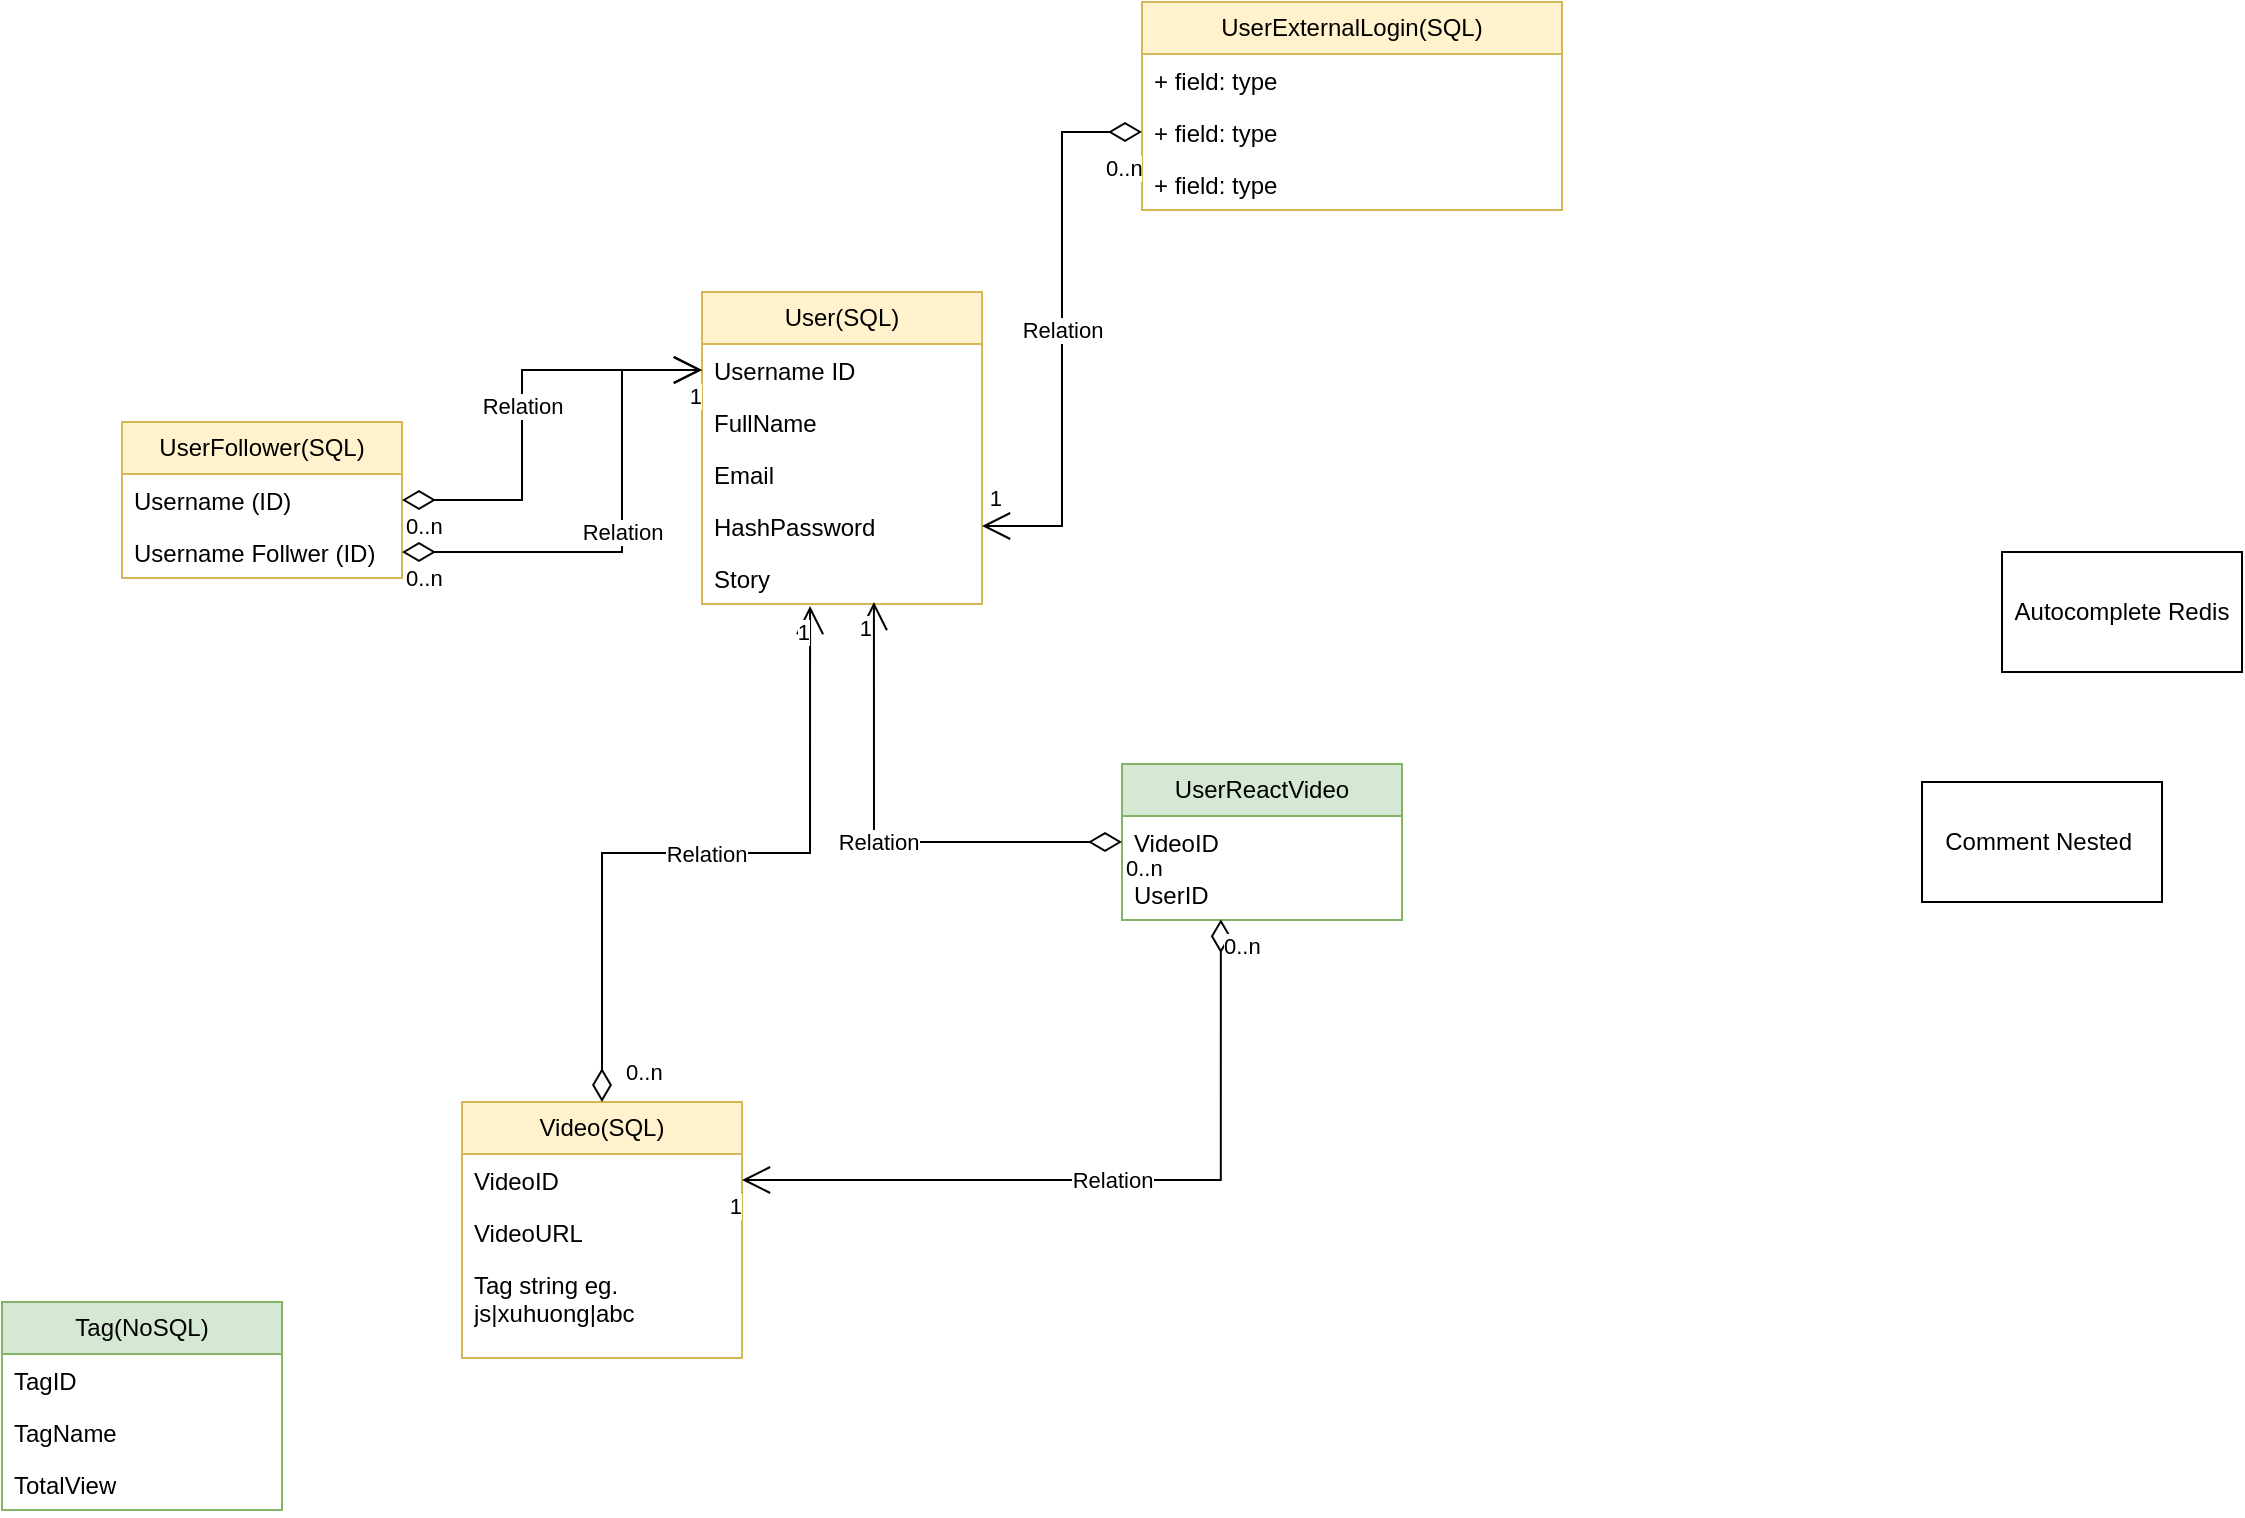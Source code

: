 <mxfile version="21.6.8" type="device" pages="3">
  <diagram name="EER" id="XyKFtOd7oVnVbGtcL6CF">
    <mxGraphModel dx="2284" dy="844" grid="1" gridSize="10" guides="1" tooltips="1" connect="1" arrows="1" fold="1" page="1" pageScale="1" pageWidth="850" pageHeight="1100" math="0" shadow="0">
      <root>
        <mxCell id="0" />
        <mxCell id="1" parent="0" />
        <mxCell id="Qx_WIyM45afaayBWKGsE-9" value="User(SQL)" style="swimlane;fontStyle=0;childLayout=stackLayout;horizontal=1;startSize=26;fillColor=#fff2cc;horizontalStack=0;resizeParent=1;resizeParentMax=0;resizeLast=0;collapsible=1;marginBottom=0;whiteSpace=wrap;html=1;strokeColor=#d6b656;" parent="1" vertex="1">
          <mxGeometry x="150" y="455" width="140" height="156" as="geometry" />
        </mxCell>
        <mxCell id="Qx_WIyM45afaayBWKGsE-10" value="Username ID" style="text;strokeColor=none;fillColor=none;align=left;verticalAlign=top;spacingLeft=4;spacingRight=4;overflow=hidden;rotatable=0;points=[[0,0.5],[1,0.5]];portConstraint=eastwest;whiteSpace=wrap;html=1;" parent="Qx_WIyM45afaayBWKGsE-9" vertex="1">
          <mxGeometry y="26" width="140" height="26" as="geometry" />
        </mxCell>
        <mxCell id="Qx_WIyM45afaayBWKGsE-14" value="FullName" style="text;strokeColor=none;fillColor=none;align=left;verticalAlign=top;spacingLeft=4;spacingRight=4;overflow=hidden;rotatable=0;points=[[0,0.5],[1,0.5]];portConstraint=eastwest;whiteSpace=wrap;html=1;" parent="Qx_WIyM45afaayBWKGsE-9" vertex="1">
          <mxGeometry y="52" width="140" height="26" as="geometry" />
        </mxCell>
        <mxCell id="Qx_WIyM45afaayBWKGsE-11" value="Email" style="text;strokeColor=none;fillColor=none;align=left;verticalAlign=top;spacingLeft=4;spacingRight=4;overflow=hidden;rotatable=0;points=[[0,0.5],[1,0.5]];portConstraint=eastwest;whiteSpace=wrap;html=1;" parent="Qx_WIyM45afaayBWKGsE-9" vertex="1">
          <mxGeometry y="78" width="140" height="26" as="geometry" />
        </mxCell>
        <mxCell id="Qx_WIyM45afaayBWKGsE-12" value="HashPassword" style="text;strokeColor=none;fillColor=none;align=left;verticalAlign=top;spacingLeft=4;spacingRight=4;overflow=hidden;rotatable=0;points=[[0,0.5],[1,0.5]];portConstraint=eastwest;whiteSpace=wrap;html=1;" parent="Qx_WIyM45afaayBWKGsE-9" vertex="1">
          <mxGeometry y="104" width="140" height="26" as="geometry" />
        </mxCell>
        <mxCell id="Qx_WIyM45afaayBWKGsE-15" value="Story" style="text;strokeColor=none;fillColor=none;align=left;verticalAlign=top;spacingLeft=4;spacingRight=4;overflow=hidden;rotatable=0;points=[[0,0.5],[1,0.5]];portConstraint=eastwest;whiteSpace=wrap;html=1;" parent="Qx_WIyM45afaayBWKGsE-9" vertex="1">
          <mxGeometry y="130" width="140" height="26" as="geometry" />
        </mxCell>
        <mxCell id="Qx_WIyM45afaayBWKGsE-16" value="UserExternalLogin(SQL)" style="swimlane;fontStyle=0;childLayout=stackLayout;horizontal=1;startSize=26;fillColor=#fff2cc;horizontalStack=0;resizeParent=1;resizeParentMax=0;resizeLast=0;collapsible=1;marginBottom=0;whiteSpace=wrap;html=1;strokeColor=#d6b656;" parent="1" vertex="1">
          <mxGeometry x="370" y="310" width="210" height="104" as="geometry" />
        </mxCell>
        <mxCell id="Qx_WIyM45afaayBWKGsE-17" value="+ field: type" style="text;strokeColor=none;fillColor=none;align=left;verticalAlign=top;spacingLeft=4;spacingRight=4;overflow=hidden;rotatable=0;points=[[0,0.5],[1,0.5]];portConstraint=eastwest;whiteSpace=wrap;html=1;" parent="Qx_WIyM45afaayBWKGsE-16" vertex="1">
          <mxGeometry y="26" width="210" height="26" as="geometry" />
        </mxCell>
        <mxCell id="Qx_WIyM45afaayBWKGsE-18" value="+ field: type" style="text;strokeColor=none;fillColor=none;align=left;verticalAlign=top;spacingLeft=4;spacingRight=4;overflow=hidden;rotatable=0;points=[[0,0.5],[1,0.5]];portConstraint=eastwest;whiteSpace=wrap;html=1;" parent="Qx_WIyM45afaayBWKGsE-16" vertex="1">
          <mxGeometry y="52" width="210" height="26" as="geometry" />
        </mxCell>
        <mxCell id="Qx_WIyM45afaayBWKGsE-19" value="+ field: type" style="text;strokeColor=none;fillColor=none;align=left;verticalAlign=top;spacingLeft=4;spacingRight=4;overflow=hidden;rotatable=0;points=[[0,0.5],[1,0.5]];portConstraint=eastwest;whiteSpace=wrap;html=1;" parent="Qx_WIyM45afaayBWKGsE-16" vertex="1">
          <mxGeometry y="78" width="210" height="26" as="geometry" />
        </mxCell>
        <mxCell id="Qx_WIyM45afaayBWKGsE-21" value="Relation" style="endArrow=open;html=1;endSize=12;startArrow=diamondThin;startSize=14;startFill=0;edgeStyle=orthogonalEdgeStyle;rounded=0;" parent="1" source="Qx_WIyM45afaayBWKGsE-18" target="Qx_WIyM45afaayBWKGsE-12" edge="1">
          <mxGeometry relative="1" as="geometry">
            <mxPoint x="260" y="850" as="sourcePoint" />
            <mxPoint x="420" y="850" as="targetPoint" />
          </mxGeometry>
        </mxCell>
        <mxCell id="Qx_WIyM45afaayBWKGsE-22" value="0..n" style="edgeLabel;resizable=0;html=1;align=left;verticalAlign=top;" parent="Qx_WIyM45afaayBWKGsE-21" connectable="0" vertex="1">
          <mxGeometry x="-1" relative="1" as="geometry">
            <mxPoint x="-20" y="5" as="offset" />
          </mxGeometry>
        </mxCell>
        <mxCell id="Qx_WIyM45afaayBWKGsE-23" value="1" style="edgeLabel;resizable=0;html=1;align=right;verticalAlign=top;" parent="Qx_WIyM45afaayBWKGsE-21" connectable="0" vertex="1">
          <mxGeometry x="1" relative="1" as="geometry">
            <mxPoint x="10" y="-27" as="offset" />
          </mxGeometry>
        </mxCell>
        <mxCell id="Qx_WIyM45afaayBWKGsE-25" value="UserFollower(SQL)" style="swimlane;fontStyle=0;childLayout=stackLayout;horizontal=1;startSize=26;fillColor=#fff2cc;horizontalStack=0;resizeParent=1;resizeParentMax=0;resizeLast=0;collapsible=1;marginBottom=0;whiteSpace=wrap;html=1;strokeColor=#d6b656;" parent="1" vertex="1">
          <mxGeometry x="-140" y="520" width="140" height="78" as="geometry" />
        </mxCell>
        <mxCell id="Qx_WIyM45afaayBWKGsE-26" value="Username (ID)" style="text;strokeColor=none;fillColor=none;align=left;verticalAlign=top;spacingLeft=4;spacingRight=4;overflow=hidden;rotatable=0;points=[[0,0.5],[1,0.5]];portConstraint=eastwest;whiteSpace=wrap;html=1;" parent="Qx_WIyM45afaayBWKGsE-25" vertex="1">
          <mxGeometry y="26" width="140" height="26" as="geometry" />
        </mxCell>
        <mxCell id="Qx_WIyM45afaayBWKGsE-27" value="Username Follwer (ID)" style="text;strokeColor=none;fillColor=none;align=left;verticalAlign=top;spacingLeft=4;spacingRight=4;overflow=hidden;rotatable=0;points=[[0,0.5],[1,0.5]];portConstraint=eastwest;whiteSpace=wrap;html=1;" parent="Qx_WIyM45afaayBWKGsE-25" vertex="1">
          <mxGeometry y="52" width="140" height="26" as="geometry" />
        </mxCell>
        <mxCell id="Qx_WIyM45afaayBWKGsE-29" value="Relation" style="endArrow=open;html=1;endSize=12;startArrow=diamondThin;startSize=14;startFill=0;edgeStyle=orthogonalEdgeStyle;rounded=0;exitX=1;exitY=0.5;exitDx=0;exitDy=0;entryX=0;entryY=0.5;entryDx=0;entryDy=0;" parent="1" source="Qx_WIyM45afaayBWKGsE-27" target="Qx_WIyM45afaayBWKGsE-10" edge="1">
          <mxGeometry relative="1" as="geometry">
            <mxPoint x="-130" y="800" as="sourcePoint" />
            <mxPoint x="110" y="510" as="targetPoint" />
            <Array as="points">
              <mxPoint x="110" y="585" />
              <mxPoint x="110" y="494" />
            </Array>
          </mxGeometry>
        </mxCell>
        <mxCell id="Qx_WIyM45afaayBWKGsE-30" value="0..n" style="edgeLabel;resizable=0;html=1;align=left;verticalAlign=top;" parent="Qx_WIyM45afaayBWKGsE-29" connectable="0" vertex="1">
          <mxGeometry x="-1" relative="1" as="geometry" />
        </mxCell>
        <mxCell id="Qx_WIyM45afaayBWKGsE-31" value="1" style="edgeLabel;resizable=0;html=1;align=right;verticalAlign=top;" parent="Qx_WIyM45afaayBWKGsE-29" connectable="0" vertex="1">
          <mxGeometry x="1" relative="1" as="geometry" />
        </mxCell>
        <mxCell id="Qx_WIyM45afaayBWKGsE-32" value="Relation" style="endArrow=open;html=1;endSize=12;startArrow=diamondThin;startSize=14;startFill=0;edgeStyle=orthogonalEdgeStyle;rounded=0;exitX=1;exitY=0.5;exitDx=0;exitDy=0;entryX=0;entryY=0.5;entryDx=0;entryDy=0;" parent="1" source="Qx_WIyM45afaayBWKGsE-26" target="Qx_WIyM45afaayBWKGsE-10" edge="1">
          <mxGeometry relative="1" as="geometry">
            <mxPoint x="-80" y="450" as="sourcePoint" />
            <mxPoint x="50" y="560" as="targetPoint" />
            <Array as="points">
              <mxPoint x="60" y="559" />
              <mxPoint x="60" y="494" />
            </Array>
          </mxGeometry>
        </mxCell>
        <mxCell id="Qx_WIyM45afaayBWKGsE-33" value="0..n" style="edgeLabel;resizable=0;html=1;align=left;verticalAlign=top;" parent="Qx_WIyM45afaayBWKGsE-32" connectable="0" vertex="1">
          <mxGeometry x="-1" relative="1" as="geometry" />
        </mxCell>
        <mxCell id="Qx_WIyM45afaayBWKGsE-34" value="1" style="edgeLabel;resizable=0;html=1;align=right;verticalAlign=top;" parent="Qx_WIyM45afaayBWKGsE-32" connectable="0" vertex="1">
          <mxGeometry x="1" relative="1" as="geometry" />
        </mxCell>
        <mxCell id="Qx_WIyM45afaayBWKGsE-35" value="Video(SQL)" style="swimlane;fontStyle=0;childLayout=stackLayout;horizontal=1;startSize=26;fillColor=#fff2cc;horizontalStack=0;resizeParent=1;resizeParentMax=0;resizeLast=0;collapsible=1;marginBottom=0;whiteSpace=wrap;html=1;strokeColor=#d6b656;" parent="1" vertex="1">
          <mxGeometry x="30" y="860" width="140" height="128" as="geometry" />
        </mxCell>
        <mxCell id="Qx_WIyM45afaayBWKGsE-38" value="VideoID" style="text;strokeColor=none;fillColor=none;align=left;verticalAlign=top;spacingLeft=4;spacingRight=4;overflow=hidden;rotatable=0;points=[[0,0.5],[1,0.5]];portConstraint=eastwest;whiteSpace=wrap;html=1;" parent="Qx_WIyM45afaayBWKGsE-35" vertex="1">
          <mxGeometry y="26" width="140" height="26" as="geometry" />
        </mxCell>
        <mxCell id="Qx_WIyM45afaayBWKGsE-39" value="VideoURL" style="text;strokeColor=none;fillColor=none;align=left;verticalAlign=top;spacingLeft=4;spacingRight=4;overflow=hidden;rotatable=0;points=[[0,0.5],[1,0.5]];portConstraint=eastwest;whiteSpace=wrap;html=1;" parent="Qx_WIyM45afaayBWKGsE-35" vertex="1">
          <mxGeometry y="52" width="140" height="26" as="geometry" />
        </mxCell>
        <mxCell id="6t5_fzubayQNWb-cLoRB-16" value="Tag string eg. js|xuhuong|abc" style="text;strokeColor=none;fillColor=none;align=left;verticalAlign=top;spacingLeft=4;spacingRight=4;overflow=hidden;rotatable=0;points=[[0,0.5],[1,0.5]];portConstraint=eastwest;whiteSpace=wrap;html=1;" parent="Qx_WIyM45afaayBWKGsE-35" vertex="1">
          <mxGeometry y="78" width="140" height="50" as="geometry" />
        </mxCell>
        <mxCell id="Qx_WIyM45afaayBWKGsE-40" value="Tag(NoSQL)" style="swimlane;fontStyle=0;childLayout=stackLayout;horizontal=1;startSize=26;fillColor=#d5e8d4;horizontalStack=0;resizeParent=1;resizeParentMax=0;resizeLast=0;collapsible=1;marginBottom=0;whiteSpace=wrap;html=1;strokeColor=#82b366;" parent="1" vertex="1">
          <mxGeometry x="-200" y="960" width="140" height="104" as="geometry" />
        </mxCell>
        <mxCell id="Qx_WIyM45afaayBWKGsE-41" value="TagID" style="text;strokeColor=none;fillColor=none;align=left;verticalAlign=top;spacingLeft=4;spacingRight=4;overflow=hidden;rotatable=0;points=[[0,0.5],[1,0.5]];portConstraint=eastwest;whiteSpace=wrap;html=1;" parent="Qx_WIyM45afaayBWKGsE-40" vertex="1">
          <mxGeometry y="26" width="140" height="26" as="geometry" />
        </mxCell>
        <mxCell id="Qx_WIyM45afaayBWKGsE-42" value="TagName" style="text;strokeColor=none;fillColor=none;align=left;verticalAlign=top;spacingLeft=4;spacingRight=4;overflow=hidden;rotatable=0;points=[[0,0.5],[1,0.5]];portConstraint=eastwest;whiteSpace=wrap;html=1;" parent="Qx_WIyM45afaayBWKGsE-40" vertex="1">
          <mxGeometry y="52" width="140" height="26" as="geometry" />
        </mxCell>
        <mxCell id="Qx_WIyM45afaayBWKGsE-43" value="TotalView" style="text;strokeColor=none;fillColor=none;align=left;verticalAlign=top;spacingLeft=4;spacingRight=4;overflow=hidden;rotatable=0;points=[[0,0.5],[1,0.5]];portConstraint=eastwest;whiteSpace=wrap;html=1;" parent="Qx_WIyM45afaayBWKGsE-40" vertex="1">
          <mxGeometry y="78" width="140" height="26" as="geometry" />
        </mxCell>
        <mxCell id="Qx_WIyM45afaayBWKGsE-44" value="Relation" style="endArrow=open;html=1;endSize=12;startArrow=diamondThin;startSize=14;startFill=0;edgeStyle=orthogonalEdgeStyle;rounded=0;entryX=0.386;entryY=1.038;entryDx=0;entryDy=0;entryPerimeter=0;exitX=0.5;exitY=0;exitDx=0;exitDy=0;" parent="1" source="Qx_WIyM45afaayBWKGsE-35" target="Qx_WIyM45afaayBWKGsE-15" edge="1">
          <mxGeometry relative="1" as="geometry">
            <mxPoint x="70" y="767.99" as="sourcePoint" />
            <mxPoint x="211.6" y="636.844" as="targetPoint" />
          </mxGeometry>
        </mxCell>
        <mxCell id="Qx_WIyM45afaayBWKGsE-45" value="0..n" style="edgeLabel;resizable=0;html=1;align=left;verticalAlign=top;" parent="Qx_WIyM45afaayBWKGsE-44" connectable="0" vertex="1">
          <mxGeometry x="-1" relative="1" as="geometry">
            <mxPoint x="10" y="-28" as="offset" />
          </mxGeometry>
        </mxCell>
        <mxCell id="Qx_WIyM45afaayBWKGsE-46" value="1" style="edgeLabel;resizable=0;html=1;align=right;verticalAlign=top;" parent="Qx_WIyM45afaayBWKGsE-44" connectable="0" vertex="1">
          <mxGeometry x="1" relative="1" as="geometry" />
        </mxCell>
        <mxCell id="Qx_WIyM45afaayBWKGsE-58" value="UserReactVideo" style="swimlane;fontStyle=0;childLayout=stackLayout;horizontal=1;startSize=26;fillColor=#d5e8d4;horizontalStack=0;resizeParent=1;resizeParentMax=0;resizeLast=0;collapsible=1;marginBottom=0;whiteSpace=wrap;html=1;strokeColor=#82b366;" parent="1" vertex="1">
          <mxGeometry x="360" y="691" width="140" height="78" as="geometry" />
        </mxCell>
        <mxCell id="Qx_WIyM45afaayBWKGsE-59" value="VideoID" style="text;strokeColor=none;fillColor=none;align=left;verticalAlign=top;spacingLeft=4;spacingRight=4;overflow=hidden;rotatable=0;points=[[0,0.5],[1,0.5]];portConstraint=eastwest;whiteSpace=wrap;html=1;" parent="Qx_WIyM45afaayBWKGsE-58" vertex="1">
          <mxGeometry y="26" width="140" height="26" as="geometry" />
        </mxCell>
        <mxCell id="Qx_WIyM45afaayBWKGsE-60" value="UserID" style="text;strokeColor=none;fillColor=none;align=left;verticalAlign=top;spacingLeft=4;spacingRight=4;overflow=hidden;rotatable=0;points=[[0,0.5],[1,0.5]];portConstraint=eastwest;whiteSpace=wrap;html=1;" parent="Qx_WIyM45afaayBWKGsE-58" vertex="1">
          <mxGeometry y="52" width="140" height="26" as="geometry" />
        </mxCell>
        <mxCell id="Qx_WIyM45afaayBWKGsE-62" value="Relation" style="endArrow=open;html=1;endSize=12;startArrow=diamondThin;startSize=14;startFill=0;edgeStyle=orthogonalEdgeStyle;rounded=0;exitX=0.353;exitY=0.988;exitDx=0;exitDy=0;exitPerimeter=0;entryX=1;entryY=0.5;entryDx=0;entryDy=0;" parent="1" source="Qx_WIyM45afaayBWKGsE-60" target="Qx_WIyM45afaayBWKGsE-38" edge="1">
          <mxGeometry relative="1" as="geometry">
            <mxPoint x="250" y="950" as="sourcePoint" />
            <mxPoint x="410" y="950" as="targetPoint" />
          </mxGeometry>
        </mxCell>
        <mxCell id="Qx_WIyM45afaayBWKGsE-63" value="0..n" style="edgeLabel;resizable=0;html=1;align=left;verticalAlign=top;" parent="Qx_WIyM45afaayBWKGsE-62" connectable="0" vertex="1">
          <mxGeometry x="-1" relative="1" as="geometry" />
        </mxCell>
        <mxCell id="Qx_WIyM45afaayBWKGsE-64" value="1" style="edgeLabel;resizable=0;html=1;align=right;verticalAlign=top;" parent="Qx_WIyM45afaayBWKGsE-62" connectable="0" vertex="1">
          <mxGeometry x="1" relative="1" as="geometry" />
        </mxCell>
        <mxCell id="Qx_WIyM45afaayBWKGsE-65" value="Relation" style="endArrow=open;html=1;endSize=12;startArrow=diamondThin;startSize=14;startFill=0;edgeStyle=orthogonalEdgeStyle;rounded=0;exitX=0;exitY=0.5;exitDx=0;exitDy=0;entryX=0.614;entryY=0.962;entryDx=0;entryDy=0;entryPerimeter=0;" parent="1" source="Qx_WIyM45afaayBWKGsE-59" target="Qx_WIyM45afaayBWKGsE-15" edge="1">
          <mxGeometry relative="1" as="geometry">
            <mxPoint x="280" y="700" as="sourcePoint" />
            <mxPoint x="230.08" y="637.754" as="targetPoint" />
          </mxGeometry>
        </mxCell>
        <mxCell id="Qx_WIyM45afaayBWKGsE-66" value="0..n" style="edgeLabel;resizable=0;html=1;align=left;verticalAlign=top;" parent="Qx_WIyM45afaayBWKGsE-65" connectable="0" vertex="1">
          <mxGeometry x="-1" relative="1" as="geometry" />
        </mxCell>
        <mxCell id="Qx_WIyM45afaayBWKGsE-67" value="1" style="edgeLabel;resizable=0;html=1;align=right;verticalAlign=top;" parent="Qx_WIyM45afaayBWKGsE-65" connectable="0" vertex="1">
          <mxGeometry x="1" relative="1" as="geometry" />
        </mxCell>
        <mxCell id="Qx_WIyM45afaayBWKGsE-68" value="Autocomplete Redis" style="rounded=0;whiteSpace=wrap;html=1;" parent="1" vertex="1">
          <mxGeometry x="800" y="585" width="120" height="60" as="geometry" />
        </mxCell>
        <mxCell id="Qx_WIyM45afaayBWKGsE-69" value="Comment Nested&amp;nbsp;" style="rounded=0;whiteSpace=wrap;html=1;" parent="1" vertex="1">
          <mxGeometry x="760" y="700" width="120" height="60" as="geometry" />
        </mxCell>
      </root>
    </mxGraphModel>
  </diagram>
  <diagram id="2kNqERTH6GHP-nLYeSBE" name="docker">
    <mxGraphModel dx="1036" dy="614" grid="1" gridSize="10" guides="1" tooltips="1" connect="1" arrows="1" fold="1" page="1" pageScale="1" pageWidth="850" pageHeight="1100" math="0" shadow="0">
      <root>
        <mxCell id="0" />
        <mxCell id="1" parent="0" />
        <mxCell id="yrV5y1xZ7giwoWJVQqIU-1" value="" style="image;sketch=0;aspect=fixed;html=1;points=[];align=center;fontSize=12;image=img/lib/mscae/Docker.svg;" parent="1" vertex="1">
          <mxGeometry x="190" y="120" width="50" height="41" as="geometry" />
        </mxCell>
        <mxCell id="yrV5y1xZ7giwoWJVQqIU-2" value="API" style="text;html=1;align=center;verticalAlign=middle;resizable=0;points=[];autosize=1;strokeColor=none;fillColor=none;" parent="1" vertex="1">
          <mxGeometry x="190" y="158" width="40" height="30" as="geometry" />
        </mxCell>
        <mxCell id="yrV5y1xZ7giwoWJVQqIU-3" value="" style="image;sketch=0;aspect=fixed;html=1;points=[];align=center;fontSize=12;image=img/lib/mscae/Docker.svg;" parent="1" vertex="1">
          <mxGeometry x="385" y="110" width="50" height="41" as="geometry" />
        </mxCell>
        <mxCell id="yrV5y1xZ7giwoWJVQqIU-4" value="Background Job" style="text;html=1;align=center;verticalAlign=middle;resizable=0;points=[];autosize=1;strokeColor=none;fillColor=none;" parent="1" vertex="1">
          <mxGeometry x="370" y="158" width="110" height="30" as="geometry" />
        </mxCell>
        <mxCell id="yrV5y1xZ7giwoWJVQqIU-61" value="Video" style="shape=datastore;whiteSpace=wrap;html=1;" parent="1" vertex="1">
          <mxGeometry x="290" y="10" width="60" height="60" as="geometry" />
        </mxCell>
      </root>
    </mxGraphModel>
  </diagram>
  <diagram id="RQYghWAnZzwG9TXtw3ez" name="Page-3">
    <mxGraphModel dx="1247" dy="1834" grid="1" gridSize="10" guides="1" tooltips="1" connect="1" arrows="1" fold="1" page="1" pageScale="1" pageWidth="850" pageHeight="1100" math="0" shadow="0">
      <root>
        <mxCell id="0" />
        <mxCell id="1" parent="0" />
        <mxCell id="mvHQKNcGw1JS1MRKMUP5-3" value="User" style="shape=table;startSize=30;container=1;collapsible=1;childLayout=tableLayout;fixedRows=1;rowLines=0;fontStyle=1;align=center;resizeLast=1;html=1;fillColor=#ffe6cc;strokeColor=#d79b00;" vertex="1" parent="1">
          <mxGeometry x="400" y="-200" width="180" height="150" as="geometry">
            <mxRectangle x="200" y="310" width="70" height="30" as="alternateBounds" />
          </mxGeometry>
        </mxCell>
        <mxCell id="mvHQKNcGw1JS1MRKMUP5-19" value="" style="shape=tableRow;horizontal=0;startSize=0;swimlaneHead=0;swimlaneBody=0;fillColor=none;collapsible=0;dropTarget=0;points=[[0,0.5],[1,0.5]];portConstraint=eastwest;top=0;left=0;right=0;bottom=1;" vertex="1" parent="mvHQKNcGw1JS1MRKMUP5-3">
          <mxGeometry y="30" width="180" height="30" as="geometry" />
        </mxCell>
        <mxCell id="mvHQKNcGw1JS1MRKMUP5-20" value="PK" style="shape=partialRectangle;connectable=0;fillColor=none;top=0;left=0;bottom=0;right=0;fontStyle=1;overflow=hidden;whiteSpace=wrap;html=1;" vertex="1" parent="mvHQKNcGw1JS1MRKMUP5-19">
          <mxGeometry width="30" height="30" as="geometry">
            <mxRectangle width="30" height="30" as="alternateBounds" />
          </mxGeometry>
        </mxCell>
        <mxCell id="mvHQKNcGw1JS1MRKMUP5-21" value="id" style="shape=partialRectangle;connectable=0;fillColor=none;top=0;left=0;bottom=0;right=0;align=left;spacingLeft=6;fontStyle=5;overflow=hidden;whiteSpace=wrap;html=1;" vertex="1" parent="mvHQKNcGw1JS1MRKMUP5-19">
          <mxGeometry x="30" width="150" height="30" as="geometry">
            <mxRectangle width="150" height="30" as="alternateBounds" />
          </mxGeometry>
        </mxCell>
        <mxCell id="mvHQKNcGw1JS1MRKMUP5-7" value="" style="shape=tableRow;horizontal=0;startSize=0;swimlaneHead=0;swimlaneBody=0;fillColor=none;collapsible=0;dropTarget=0;points=[[0,0.5],[1,0.5]];portConstraint=eastwest;top=0;left=0;right=0;bottom=0;" vertex="1" parent="mvHQKNcGw1JS1MRKMUP5-3">
          <mxGeometry y="60" width="180" height="30" as="geometry" />
        </mxCell>
        <mxCell id="mvHQKNcGw1JS1MRKMUP5-8" value="" style="shape=partialRectangle;connectable=0;fillColor=none;top=0;left=0;bottom=0;right=0;editable=1;overflow=hidden;whiteSpace=wrap;html=1;" vertex="1" parent="mvHQKNcGw1JS1MRKMUP5-7">
          <mxGeometry width="30" height="30" as="geometry">
            <mxRectangle width="30" height="30" as="alternateBounds" />
          </mxGeometry>
        </mxCell>
        <mxCell id="mvHQKNcGw1JS1MRKMUP5-9" value="username" style="shape=partialRectangle;connectable=0;fillColor=none;top=0;left=0;bottom=0;right=0;align=left;spacingLeft=6;overflow=hidden;whiteSpace=wrap;html=1;" vertex="1" parent="mvHQKNcGw1JS1MRKMUP5-7">
          <mxGeometry x="30" width="150" height="30" as="geometry">
            <mxRectangle width="150" height="30" as="alternateBounds" />
          </mxGeometry>
        </mxCell>
        <mxCell id="mvHQKNcGw1JS1MRKMUP5-10" value="" style="shape=tableRow;horizontal=0;startSize=0;swimlaneHead=0;swimlaneBody=0;fillColor=none;collapsible=0;dropTarget=0;points=[[0,0.5],[1,0.5]];portConstraint=eastwest;top=0;left=0;right=0;bottom=0;" vertex="1" parent="mvHQKNcGw1JS1MRKMUP5-3">
          <mxGeometry y="90" width="180" height="30" as="geometry" />
        </mxCell>
        <mxCell id="mvHQKNcGw1JS1MRKMUP5-11" value="" style="shape=partialRectangle;connectable=0;fillColor=none;top=0;left=0;bottom=0;right=0;editable=1;overflow=hidden;whiteSpace=wrap;html=1;" vertex="1" parent="mvHQKNcGw1JS1MRKMUP5-10">
          <mxGeometry width="30" height="30" as="geometry">
            <mxRectangle width="30" height="30" as="alternateBounds" />
          </mxGeometry>
        </mxCell>
        <mxCell id="mvHQKNcGw1JS1MRKMUP5-12" value="email" style="shape=partialRectangle;connectable=0;fillColor=none;top=0;left=0;bottom=0;right=0;align=left;spacingLeft=6;overflow=hidden;whiteSpace=wrap;html=1;" vertex="1" parent="mvHQKNcGw1JS1MRKMUP5-10">
          <mxGeometry x="30" width="150" height="30" as="geometry">
            <mxRectangle width="150" height="30" as="alternateBounds" />
          </mxGeometry>
        </mxCell>
        <mxCell id="mvHQKNcGw1JS1MRKMUP5-13" value="" style="shape=tableRow;horizontal=0;startSize=0;swimlaneHead=0;swimlaneBody=0;fillColor=none;collapsible=0;dropTarget=0;points=[[0,0.5],[1,0.5]];portConstraint=eastwest;top=0;left=0;right=0;bottom=0;" vertex="1" parent="mvHQKNcGw1JS1MRKMUP5-3">
          <mxGeometry y="120" width="180" height="30" as="geometry" />
        </mxCell>
        <mxCell id="mvHQKNcGw1JS1MRKMUP5-14" value="" style="shape=partialRectangle;connectable=0;fillColor=none;top=0;left=0;bottom=0;right=0;editable=1;overflow=hidden;whiteSpace=wrap;html=1;" vertex="1" parent="mvHQKNcGw1JS1MRKMUP5-13">
          <mxGeometry width="30" height="30" as="geometry">
            <mxRectangle width="30" height="30" as="alternateBounds" />
          </mxGeometry>
        </mxCell>
        <mxCell id="mvHQKNcGw1JS1MRKMUP5-15" value="hashpassword" style="shape=partialRectangle;connectable=0;fillColor=none;top=0;left=0;bottom=0;right=0;align=left;spacingLeft=6;overflow=hidden;whiteSpace=wrap;html=1;" vertex="1" parent="mvHQKNcGw1JS1MRKMUP5-13">
          <mxGeometry x="30" width="150" height="30" as="geometry">
            <mxRectangle width="150" height="30" as="alternateBounds" />
          </mxGeometry>
        </mxCell>
        <mxCell id="mvHQKNcGw1JS1MRKMUP5-22" value="Video" style="shape=table;startSize=30;container=1;collapsible=1;childLayout=tableLayout;fixedRows=1;rowLines=0;fontStyle=1;align=center;resizeLast=1;html=1;fillColor=#ffe6cc;strokeColor=#d79b00;" vertex="1" parent="1">
          <mxGeometry x="720" y="140" width="180" height="270" as="geometry" />
        </mxCell>
        <mxCell id="mvHQKNcGw1JS1MRKMUP5-23" value="" style="shape=tableRow;horizontal=0;startSize=0;swimlaneHead=0;swimlaneBody=0;fillColor=none;collapsible=0;dropTarget=0;points=[[0,0.5],[1,0.5]];portConstraint=eastwest;top=0;left=0;right=0;bottom=1;" vertex="1" parent="mvHQKNcGw1JS1MRKMUP5-22">
          <mxGeometry y="30" width="180" height="30" as="geometry" />
        </mxCell>
        <mxCell id="mvHQKNcGw1JS1MRKMUP5-24" value="PK" style="shape=partialRectangle;connectable=0;fillColor=none;top=0;left=0;bottom=0;right=0;fontStyle=1;overflow=hidden;whiteSpace=wrap;html=1;" vertex="1" parent="mvHQKNcGw1JS1MRKMUP5-23">
          <mxGeometry width="30" height="30" as="geometry">
            <mxRectangle width="30" height="30" as="alternateBounds" />
          </mxGeometry>
        </mxCell>
        <mxCell id="mvHQKNcGw1JS1MRKMUP5-25" value="id" style="shape=partialRectangle;connectable=0;fillColor=none;top=0;left=0;bottom=0;right=0;align=left;spacingLeft=6;fontStyle=5;overflow=hidden;whiteSpace=wrap;html=1;" vertex="1" parent="mvHQKNcGw1JS1MRKMUP5-23">
          <mxGeometry x="30" width="150" height="30" as="geometry">
            <mxRectangle width="150" height="30" as="alternateBounds" />
          </mxGeometry>
        </mxCell>
        <mxCell id="mvHQKNcGw1JS1MRKMUP5-41" value="" style="shape=tableRow;horizontal=0;startSize=0;swimlaneHead=0;swimlaneBody=0;fillColor=none;collapsible=0;dropTarget=0;points=[[0,0.5],[1,0.5]];portConstraint=eastwest;top=0;left=0;right=0;bottom=1;" vertex="1" parent="mvHQKNcGw1JS1MRKMUP5-22">
          <mxGeometry y="60" width="180" height="30" as="geometry" />
        </mxCell>
        <mxCell id="mvHQKNcGw1JS1MRKMUP5-42" value="FK1" style="shape=partialRectangle;connectable=0;fillColor=none;top=0;left=0;bottom=0;right=0;fontStyle=1;overflow=hidden;whiteSpace=wrap;html=1;" vertex="1" parent="mvHQKNcGw1JS1MRKMUP5-41">
          <mxGeometry width="30" height="30" as="geometry">
            <mxRectangle width="30" height="30" as="alternateBounds" />
          </mxGeometry>
        </mxCell>
        <mxCell id="mvHQKNcGw1JS1MRKMUP5-43" value="owner_id" style="shape=partialRectangle;connectable=0;fillColor=none;top=0;left=0;bottom=0;right=0;align=left;spacingLeft=6;fontStyle=5;overflow=hidden;whiteSpace=wrap;html=1;" vertex="1" parent="mvHQKNcGw1JS1MRKMUP5-41">
          <mxGeometry x="30" width="150" height="30" as="geometry">
            <mxRectangle width="150" height="30" as="alternateBounds" />
          </mxGeometry>
        </mxCell>
        <mxCell id="mvHQKNcGw1JS1MRKMUP5-44" value="" style="shape=tableRow;horizontal=0;startSize=0;swimlaneHead=0;swimlaneBody=0;fillColor=none;collapsible=0;dropTarget=0;points=[[0,0.5],[1,0.5]];portConstraint=eastwest;top=0;left=0;right=0;bottom=1;" vertex="1" parent="mvHQKNcGw1JS1MRKMUP5-22">
          <mxGeometry y="90" width="180" height="30" as="geometry" />
        </mxCell>
        <mxCell id="mvHQKNcGw1JS1MRKMUP5-45" value="FK2" style="shape=partialRectangle;connectable=0;fillColor=none;top=0;left=0;bottom=0;right=0;fontStyle=1;overflow=hidden;whiteSpace=wrap;html=1;" vertex="1" parent="mvHQKNcGw1JS1MRKMUP5-44">
          <mxGeometry width="30" height="30" as="geometry">
            <mxRectangle width="30" height="30" as="alternateBounds" />
          </mxGeometry>
        </mxCell>
        <mxCell id="mvHQKNcGw1JS1MRKMUP5-46" value="external_audio_id" style="shape=partialRectangle;connectable=0;fillColor=none;top=0;left=0;bottom=0;right=0;align=left;spacingLeft=6;fontStyle=5;overflow=hidden;whiteSpace=wrap;html=1;" vertex="1" parent="mvHQKNcGw1JS1MRKMUP5-44">
          <mxGeometry x="30" width="150" height="30" as="geometry">
            <mxRectangle width="150" height="30" as="alternateBounds" />
          </mxGeometry>
        </mxCell>
        <mxCell id="mvHQKNcGw1JS1MRKMUP5-26" value="" style="shape=tableRow;horizontal=0;startSize=0;swimlaneHead=0;swimlaneBody=0;fillColor=none;collapsible=0;dropTarget=0;points=[[0,0.5],[1,0.5]];portConstraint=eastwest;top=0;left=0;right=0;bottom=0;" vertex="1" parent="mvHQKNcGw1JS1MRKMUP5-22">
          <mxGeometry y="120" width="180" height="30" as="geometry" />
        </mxCell>
        <mxCell id="mvHQKNcGw1JS1MRKMUP5-27" value="" style="shape=partialRectangle;connectable=0;fillColor=none;top=0;left=0;bottom=0;right=0;editable=1;overflow=hidden;whiteSpace=wrap;html=1;" vertex="1" parent="mvHQKNcGw1JS1MRKMUP5-26">
          <mxGeometry width="30" height="30" as="geometry">
            <mxRectangle width="30" height="30" as="alternateBounds" />
          </mxGeometry>
        </mxCell>
        <mxCell id="mvHQKNcGw1JS1MRKMUP5-28" value="title" style="shape=partialRectangle;connectable=0;fillColor=none;top=0;left=0;bottom=0;right=0;align=left;spacingLeft=6;overflow=hidden;whiteSpace=wrap;html=1;" vertex="1" parent="mvHQKNcGw1JS1MRKMUP5-26">
          <mxGeometry x="30" width="150" height="30" as="geometry">
            <mxRectangle width="150" height="30" as="alternateBounds" />
          </mxGeometry>
        </mxCell>
        <mxCell id="mvHQKNcGw1JS1MRKMUP5-29" value="" style="shape=tableRow;horizontal=0;startSize=0;swimlaneHead=0;swimlaneBody=0;fillColor=none;collapsible=0;dropTarget=0;points=[[0,0.5],[1,0.5]];portConstraint=eastwest;top=0;left=0;right=0;bottom=0;" vertex="1" parent="mvHQKNcGw1JS1MRKMUP5-22">
          <mxGeometry y="150" width="180" height="30" as="geometry" />
        </mxCell>
        <mxCell id="mvHQKNcGw1JS1MRKMUP5-30" value="" style="shape=partialRectangle;connectable=0;fillColor=none;top=0;left=0;bottom=0;right=0;editable=1;overflow=hidden;whiteSpace=wrap;html=1;" vertex="1" parent="mvHQKNcGw1JS1MRKMUP5-29">
          <mxGeometry width="30" height="30" as="geometry">
            <mxRectangle width="30" height="30" as="alternateBounds" />
          </mxGeometry>
        </mxCell>
        <mxCell id="mvHQKNcGw1JS1MRKMUP5-31" value="duration" style="shape=partialRectangle;connectable=0;fillColor=none;top=0;left=0;bottom=0;right=0;align=left;spacingLeft=6;overflow=hidden;whiteSpace=wrap;html=1;" vertex="1" parent="mvHQKNcGw1JS1MRKMUP5-29">
          <mxGeometry x="30" width="150" height="30" as="geometry">
            <mxRectangle width="150" height="30" as="alternateBounds" />
          </mxGeometry>
        </mxCell>
        <mxCell id="mvHQKNcGw1JS1MRKMUP5-32" value="" style="shape=tableRow;horizontal=0;startSize=0;swimlaneHead=0;swimlaneBody=0;fillColor=none;collapsible=0;dropTarget=0;points=[[0,0.5],[1,0.5]];portConstraint=eastwest;top=0;left=0;right=0;bottom=0;" vertex="1" parent="mvHQKNcGw1JS1MRKMUP5-22">
          <mxGeometry y="180" width="180" height="30" as="geometry" />
        </mxCell>
        <mxCell id="mvHQKNcGw1JS1MRKMUP5-33" value="" style="shape=partialRectangle;connectable=0;fillColor=none;top=0;left=0;bottom=0;right=0;editable=1;overflow=hidden;whiteSpace=wrap;html=1;" vertex="1" parent="mvHQKNcGw1JS1MRKMUP5-32">
          <mxGeometry width="30" height="30" as="geometry">
            <mxRectangle width="30" height="30" as="alternateBounds" />
          </mxGeometry>
        </mxCell>
        <mxCell id="mvHQKNcGw1JS1MRKMUP5-34" value="url" style="shape=partialRectangle;connectable=0;fillColor=none;top=0;left=0;bottom=0;right=0;align=left;spacingLeft=6;overflow=hidden;whiteSpace=wrap;html=1;" vertex="1" parent="mvHQKNcGw1JS1MRKMUP5-32">
          <mxGeometry x="30" width="150" height="30" as="geometry">
            <mxRectangle width="150" height="30" as="alternateBounds" />
          </mxGeometry>
        </mxCell>
        <mxCell id="mvHQKNcGw1JS1MRKMUP5-35" value="" style="shape=tableRow;horizontal=0;startSize=0;swimlaneHead=0;swimlaneBody=0;fillColor=none;collapsible=0;dropTarget=0;points=[[0,0.5],[1,0.5]];portConstraint=eastwest;top=0;left=0;right=0;bottom=0;" vertex="1" parent="mvHQKNcGw1JS1MRKMUP5-22">
          <mxGeometry y="210" width="180" height="30" as="geometry" />
        </mxCell>
        <mxCell id="mvHQKNcGw1JS1MRKMUP5-36" value="" style="shape=partialRectangle;connectable=0;fillColor=none;top=0;left=0;bottom=0;right=0;editable=1;overflow=hidden;whiteSpace=wrap;html=1;" vertex="1" parent="mvHQKNcGw1JS1MRKMUP5-35">
          <mxGeometry width="30" height="30" as="geometry">
            <mxRectangle width="30" height="30" as="alternateBounds" />
          </mxGeometry>
        </mxCell>
        <mxCell id="mvHQKNcGw1JS1MRKMUP5-37" value="tags" style="shape=partialRectangle;connectable=0;fillColor=none;top=0;left=0;bottom=0;right=0;align=left;spacingLeft=6;overflow=hidden;whiteSpace=wrap;html=1;" vertex="1" parent="mvHQKNcGw1JS1MRKMUP5-35">
          <mxGeometry x="30" width="150" height="30" as="geometry">
            <mxRectangle width="150" height="30" as="alternateBounds" />
          </mxGeometry>
        </mxCell>
        <mxCell id="mvHQKNcGw1JS1MRKMUP5-69" value="" style="shape=tableRow;horizontal=0;startSize=0;swimlaneHead=0;swimlaneBody=0;fillColor=none;collapsible=0;dropTarget=0;points=[[0,0.5],[1,0.5]];portConstraint=eastwest;top=0;left=0;right=0;bottom=0;" vertex="1" parent="mvHQKNcGw1JS1MRKMUP5-22">
          <mxGeometry y="240" width="180" height="30" as="geometry" />
        </mxCell>
        <mxCell id="mvHQKNcGw1JS1MRKMUP5-70" value="" style="shape=partialRectangle;connectable=0;fillColor=none;top=0;left=0;bottom=0;right=0;editable=1;overflow=hidden;whiteSpace=wrap;html=1;" vertex="1" parent="mvHQKNcGw1JS1MRKMUP5-69">
          <mxGeometry width="30" height="30" as="geometry">
            <mxRectangle width="30" height="30" as="alternateBounds" />
          </mxGeometry>
        </mxCell>
        <mxCell id="mvHQKNcGw1JS1MRKMUP5-71" value="thumbnail_url" style="shape=partialRectangle;connectable=0;fillColor=none;top=0;left=0;bottom=0;right=0;align=left;spacingLeft=6;overflow=hidden;whiteSpace=wrap;html=1;" vertex="1" parent="mvHQKNcGw1JS1MRKMUP5-69">
          <mxGeometry x="30" width="150" height="30" as="geometry">
            <mxRectangle width="150" height="30" as="alternateBounds" />
          </mxGeometry>
        </mxCell>
        <mxCell id="mvHQKNcGw1JS1MRKMUP5-72" value="Audio" style="shape=table;startSize=30;container=1;collapsible=1;childLayout=tableLayout;fixedRows=1;rowLines=0;fontStyle=1;align=center;resizeLast=1;html=1;whiteSpace=wrap;fillColor=#ffe6cc;strokeColor=#d79b00;" vertex="1" parent="1">
          <mxGeometry x="40" y="40" width="180" height="180" as="geometry" />
        </mxCell>
        <mxCell id="mvHQKNcGw1JS1MRKMUP5-76" value="" style="shape=tableRow;horizontal=0;startSize=0;swimlaneHead=0;swimlaneBody=0;fillColor=none;collapsible=0;dropTarget=0;points=[[0,0.5],[1,0.5]];portConstraint=eastwest;top=0;left=0;right=0;bottom=1;html=1;" vertex="1" parent="mvHQKNcGw1JS1MRKMUP5-72">
          <mxGeometry y="30" width="180" height="30" as="geometry" />
        </mxCell>
        <mxCell id="mvHQKNcGw1JS1MRKMUP5-77" value="PK" style="shape=partialRectangle;connectable=0;fillColor=none;top=0;left=0;bottom=0;right=0;fontStyle=1;overflow=hidden;html=1;whiteSpace=wrap;" vertex="1" parent="mvHQKNcGw1JS1MRKMUP5-76">
          <mxGeometry width="60" height="30" as="geometry">
            <mxRectangle width="60" height="30" as="alternateBounds" />
          </mxGeometry>
        </mxCell>
        <mxCell id="mvHQKNcGw1JS1MRKMUP5-78" value="id" style="shape=partialRectangle;connectable=0;fillColor=none;top=0;left=0;bottom=0;right=0;align=left;spacingLeft=6;fontStyle=5;overflow=hidden;html=1;whiteSpace=wrap;" vertex="1" parent="mvHQKNcGw1JS1MRKMUP5-76">
          <mxGeometry x="60" width="120" height="30" as="geometry">
            <mxRectangle width="120" height="30" as="alternateBounds" />
          </mxGeometry>
        </mxCell>
        <mxCell id="mvHQKNcGw1JS1MRKMUP5-91" value="" style="shape=tableRow;horizontal=0;startSize=0;swimlaneHead=0;swimlaneBody=0;fillColor=none;collapsible=0;dropTarget=0;points=[[0,0.5],[1,0.5]];portConstraint=eastwest;top=0;left=0;right=0;bottom=1;html=1;" vertex="1" parent="mvHQKNcGw1JS1MRKMUP5-72">
          <mxGeometry y="60" width="180" height="30" as="geometry" />
        </mxCell>
        <mxCell id="mvHQKNcGw1JS1MRKMUP5-92" value="FK1" style="shape=partialRectangle;connectable=0;fillColor=none;top=0;left=0;bottom=0;right=0;fontStyle=1;overflow=hidden;html=1;whiteSpace=wrap;" vertex="1" parent="mvHQKNcGw1JS1MRKMUP5-91">
          <mxGeometry width="60" height="30" as="geometry">
            <mxRectangle width="60" height="30" as="alternateBounds" />
          </mxGeometry>
        </mxCell>
        <mxCell id="mvHQKNcGw1JS1MRKMUP5-93" value="owner_id" style="shape=partialRectangle;connectable=0;fillColor=none;top=0;left=0;bottom=0;right=0;align=left;spacingLeft=6;fontStyle=5;overflow=hidden;html=1;whiteSpace=wrap;" vertex="1" parent="mvHQKNcGw1JS1MRKMUP5-91">
          <mxGeometry x="60" width="120" height="30" as="geometry">
            <mxRectangle width="120" height="30" as="alternateBounds" />
          </mxGeometry>
        </mxCell>
        <mxCell id="mvHQKNcGw1JS1MRKMUP5-94" value="" style="shape=tableRow;horizontal=0;startSize=0;swimlaneHead=0;swimlaneBody=0;fillColor=none;collapsible=0;dropTarget=0;points=[[0,0.5],[1,0.5]];portConstraint=eastwest;top=0;left=0;right=0;bottom=1;html=1;" vertex="1" parent="mvHQKNcGw1JS1MRKMUP5-72">
          <mxGeometry y="90" width="180" height="30" as="geometry" />
        </mxCell>
        <mxCell id="mvHQKNcGw1JS1MRKMUP5-95" value="FK2" style="shape=partialRectangle;connectable=0;fillColor=none;top=0;left=0;bottom=0;right=0;fontStyle=1;overflow=hidden;html=1;whiteSpace=wrap;" vertex="1" parent="mvHQKNcGw1JS1MRKMUP5-94">
          <mxGeometry width="60" height="30" as="geometry">
            <mxRectangle width="60" height="30" as="alternateBounds" />
          </mxGeometry>
        </mxCell>
        <mxCell id="mvHQKNcGw1JS1MRKMUP5-96" value="source_id" style="shape=partialRectangle;connectable=0;fillColor=none;top=0;left=0;bottom=0;right=0;align=left;spacingLeft=6;fontStyle=5;overflow=hidden;html=1;whiteSpace=wrap;" vertex="1" parent="mvHQKNcGw1JS1MRKMUP5-94">
          <mxGeometry x="60" width="120" height="30" as="geometry">
            <mxRectangle width="120" height="30" as="alternateBounds" />
          </mxGeometry>
        </mxCell>
        <mxCell id="mvHQKNcGw1JS1MRKMUP5-79" value="" style="shape=tableRow;horizontal=0;startSize=0;swimlaneHead=0;swimlaneBody=0;fillColor=none;collapsible=0;dropTarget=0;points=[[0,0.5],[1,0.5]];portConstraint=eastwest;top=0;left=0;right=0;bottom=0;html=1;" vertex="1" parent="mvHQKNcGw1JS1MRKMUP5-72">
          <mxGeometry y="120" width="180" height="30" as="geometry" />
        </mxCell>
        <mxCell id="mvHQKNcGw1JS1MRKMUP5-80" value="" style="shape=partialRectangle;connectable=0;fillColor=none;top=0;left=0;bottom=0;right=0;editable=1;overflow=hidden;html=1;whiteSpace=wrap;" vertex="1" parent="mvHQKNcGw1JS1MRKMUP5-79">
          <mxGeometry width="60" height="30" as="geometry">
            <mxRectangle width="60" height="30" as="alternateBounds" />
          </mxGeometry>
        </mxCell>
        <mxCell id="mvHQKNcGw1JS1MRKMUP5-81" value="url" style="shape=partialRectangle;connectable=0;fillColor=none;top=0;left=0;bottom=0;right=0;align=left;spacingLeft=6;overflow=hidden;html=1;whiteSpace=wrap;" vertex="1" parent="mvHQKNcGw1JS1MRKMUP5-79">
          <mxGeometry x="60" width="120" height="30" as="geometry">
            <mxRectangle width="120" height="30" as="alternateBounds" />
          </mxGeometry>
        </mxCell>
        <mxCell id="mvHQKNcGw1JS1MRKMUP5-82" value="" style="shape=tableRow;horizontal=0;startSize=0;swimlaneHead=0;swimlaneBody=0;fillColor=none;collapsible=0;dropTarget=0;points=[[0,0.5],[1,0.5]];portConstraint=eastwest;top=0;left=0;right=0;bottom=0;html=1;" vertex="1" parent="mvHQKNcGw1JS1MRKMUP5-72">
          <mxGeometry y="150" width="180" height="30" as="geometry" />
        </mxCell>
        <mxCell id="mvHQKNcGw1JS1MRKMUP5-83" value="" style="shape=partialRectangle;connectable=0;fillColor=none;top=0;left=0;bottom=0;right=0;editable=1;overflow=hidden;html=1;whiteSpace=wrap;" vertex="1" parent="mvHQKNcGw1JS1MRKMUP5-82">
          <mxGeometry width="60" height="30" as="geometry">
            <mxRectangle width="60" height="30" as="alternateBounds" />
          </mxGeometry>
        </mxCell>
        <mxCell id="mvHQKNcGw1JS1MRKMUP5-84" value="duration" style="shape=partialRectangle;connectable=0;fillColor=none;top=0;left=0;bottom=0;right=0;align=left;spacingLeft=6;overflow=hidden;html=1;whiteSpace=wrap;" vertex="1" parent="mvHQKNcGw1JS1MRKMUP5-82">
          <mxGeometry x="60" width="120" height="30" as="geometry">
            <mxRectangle width="120" height="30" as="alternateBounds" />
          </mxGeometry>
        </mxCell>
        <mxCell id="mvHQKNcGw1JS1MRKMUP5-98" value="" style="edgeStyle=entityRelationEdgeStyle;fontSize=12;html=1;endArrow=ERoneToMany;rounded=0;entryX=1;entryY=0.5;entryDx=0;entryDy=0;exitX=0;exitY=0.5;exitDx=0;exitDy=0;" edge="1" parent="1" source="mvHQKNcGw1JS1MRKMUP5-19" target="mvHQKNcGw1JS1MRKMUP5-91">
          <mxGeometry width="100" height="100" relative="1" as="geometry">
            <mxPoint x="410" y="250" as="sourcePoint" />
            <mxPoint x="510" y="150" as="targetPoint" />
          </mxGeometry>
        </mxCell>
        <mxCell id="mvHQKNcGw1JS1MRKMUP5-99" value="" style="edgeStyle=entityRelationEdgeStyle;fontSize=12;html=1;endArrow=ERoneToMany;rounded=0;entryX=0;entryY=0.5;entryDx=0;entryDy=0;exitX=1;exitY=0.5;exitDx=0;exitDy=0;" edge="1" parent="1" source="mvHQKNcGw1JS1MRKMUP5-19" target="mvHQKNcGw1JS1MRKMUP5-41">
          <mxGeometry width="100" height="100" relative="1" as="geometry">
            <mxPoint x="440" y="260" as="sourcePoint" />
            <mxPoint x="540" y="160" as="targetPoint" />
          </mxGeometry>
        </mxCell>
        <mxCell id="mvHQKNcGw1JS1MRKMUP5-101" value="" style="edgeStyle=entityRelationEdgeStyle;fontSize=12;html=1;endArrow=ERzeroToMany;endFill=1;rounded=0;exitX=1;exitY=0.5;exitDx=0;exitDy=0;" edge="1" parent="1" source="mvHQKNcGw1JS1MRKMUP5-76" target="mvHQKNcGw1JS1MRKMUP5-44">
          <mxGeometry width="100" height="100" relative="1" as="geometry">
            <mxPoint x="340" y="310" as="sourcePoint" />
            <mxPoint x="440" y="210" as="targetPoint" />
          </mxGeometry>
        </mxCell>
        <mxCell id="mvHQKNcGw1JS1MRKMUP5-102" value="" style="edgeStyle=entityRelationEdgeStyle;fontSize=12;html=1;endArrow=ERzeroToOne;endFill=1;rounded=0;entryX=1;entryY=0.5;entryDx=0;entryDy=0;exitX=0;exitY=0.5;exitDx=0;exitDy=0;" edge="1" parent="1" source="mvHQKNcGw1JS1MRKMUP5-23" target="mvHQKNcGw1JS1MRKMUP5-94">
          <mxGeometry width="100" height="100" relative="1" as="geometry">
            <mxPoint x="280" y="340" as="sourcePoint" />
            <mxPoint x="380" y="240" as="targetPoint" />
          </mxGeometry>
        </mxCell>
        <mxCell id="mvHQKNcGw1JS1MRKMUP5-116" value="UserFollow" style="shape=table;startSize=30;container=1;collapsible=1;childLayout=tableLayout;fixedRows=1;rowLines=0;fontStyle=1;align=center;resizeLast=1;html=1;whiteSpace=wrap;fillColor=#ffe6cc;strokeColor=#d79b00;" vertex="1" parent="1">
          <mxGeometry x="30" y="-310" width="180" height="90" as="geometry" />
        </mxCell>
        <mxCell id="mvHQKNcGw1JS1MRKMUP5-117" value="" style="shape=tableRow;horizontal=0;startSize=0;swimlaneHead=0;swimlaneBody=0;fillColor=none;collapsible=0;dropTarget=0;points=[[0,0.5],[1,0.5]];portConstraint=eastwest;top=0;left=0;right=0;bottom=0;html=1;" vertex="1" parent="mvHQKNcGw1JS1MRKMUP5-116">
          <mxGeometry y="30" width="180" height="30" as="geometry" />
        </mxCell>
        <mxCell id="mvHQKNcGw1JS1MRKMUP5-118" value="PK,FK1" style="shape=partialRectangle;connectable=0;fillColor=none;top=0;left=0;bottom=0;right=0;fontStyle=1;overflow=hidden;html=1;whiteSpace=wrap;" vertex="1" parent="mvHQKNcGw1JS1MRKMUP5-117">
          <mxGeometry width="60" height="30" as="geometry">
            <mxRectangle width="60" height="30" as="alternateBounds" />
          </mxGeometry>
        </mxCell>
        <mxCell id="mvHQKNcGw1JS1MRKMUP5-119" value="Follower" style="shape=partialRectangle;connectable=0;fillColor=none;top=0;left=0;bottom=0;right=0;align=left;spacingLeft=6;fontStyle=5;overflow=hidden;html=1;whiteSpace=wrap;" vertex="1" parent="mvHQKNcGw1JS1MRKMUP5-117">
          <mxGeometry x="60" width="120" height="30" as="geometry">
            <mxRectangle width="120" height="30" as="alternateBounds" />
          </mxGeometry>
        </mxCell>
        <mxCell id="mvHQKNcGw1JS1MRKMUP5-120" value="" style="shape=tableRow;horizontal=0;startSize=0;swimlaneHead=0;swimlaneBody=0;fillColor=none;collapsible=0;dropTarget=0;points=[[0,0.5],[1,0.5]];portConstraint=eastwest;top=0;left=0;right=0;bottom=1;html=1;" vertex="1" parent="mvHQKNcGw1JS1MRKMUP5-116">
          <mxGeometry y="60" width="180" height="30" as="geometry" />
        </mxCell>
        <mxCell id="mvHQKNcGw1JS1MRKMUP5-121" value="PK,FK2" style="shape=partialRectangle;connectable=0;fillColor=none;top=0;left=0;bottom=0;right=0;fontStyle=1;overflow=hidden;html=1;whiteSpace=wrap;" vertex="1" parent="mvHQKNcGw1JS1MRKMUP5-120">
          <mxGeometry width="60" height="30" as="geometry">
            <mxRectangle width="60" height="30" as="alternateBounds" />
          </mxGeometry>
        </mxCell>
        <mxCell id="mvHQKNcGw1JS1MRKMUP5-122" value="Following" style="shape=partialRectangle;connectable=0;fillColor=none;top=0;left=0;bottom=0;right=0;align=left;spacingLeft=6;fontStyle=5;overflow=hidden;html=1;whiteSpace=wrap;" vertex="1" parent="mvHQKNcGw1JS1MRKMUP5-120">
          <mxGeometry x="60" width="120" height="30" as="geometry">
            <mxRectangle width="120" height="30" as="alternateBounds" />
          </mxGeometry>
        </mxCell>
        <mxCell id="mvHQKNcGw1JS1MRKMUP5-131" value="" style="edgeStyle=entityRelationEdgeStyle;fontSize=12;html=1;endArrow=ERoneToMany;rounded=0;exitX=0;exitY=0.5;exitDx=0;exitDy=0;" edge="1" parent="1" source="mvHQKNcGw1JS1MRKMUP5-19" target="mvHQKNcGw1JS1MRKMUP5-117">
          <mxGeometry width="100" height="100" relative="1" as="geometry">
            <mxPoint x="100" y="70" as="sourcePoint" />
            <mxPoint x="200" y="-30" as="targetPoint" />
          </mxGeometry>
        </mxCell>
        <mxCell id="mvHQKNcGw1JS1MRKMUP5-132" value="" style="edgeStyle=entityRelationEdgeStyle;fontSize=12;html=1;endArrow=ERoneToMany;rounded=0;exitX=0;exitY=0.5;exitDx=0;exitDy=0;" edge="1" parent="1" source="mvHQKNcGw1JS1MRKMUP5-19" target="mvHQKNcGw1JS1MRKMUP5-120">
          <mxGeometry width="100" height="100" relative="1" as="geometry">
            <mxPoint x="90" y="20" as="sourcePoint" />
            <mxPoint x="190" y="-80" as="targetPoint" />
          </mxGeometry>
        </mxCell>
        <mxCell id="mvHQKNcGw1JS1MRKMUP5-133" value="Comment" style="shape=table;startSize=30;container=1;collapsible=1;childLayout=tableLayout;fixedRows=1;rowLines=0;fontStyle=1;align=center;resizeLast=1;html=1;fillColor=#d5e8d4;strokeColor=#82b366;" vertex="1" parent="1">
          <mxGeometry x="960" y="-280" width="180" height="270" as="geometry" />
        </mxCell>
        <mxCell id="mvHQKNcGw1JS1MRKMUP5-134" value="" style="shape=tableRow;horizontal=0;startSize=0;swimlaneHead=0;swimlaneBody=0;fillColor=none;collapsible=0;dropTarget=0;points=[[0,0.5],[1,0.5]];portConstraint=eastwest;top=0;left=0;right=0;bottom=1;" vertex="1" parent="mvHQKNcGw1JS1MRKMUP5-133">
          <mxGeometry y="30" width="180" height="30" as="geometry" />
        </mxCell>
        <mxCell id="mvHQKNcGw1JS1MRKMUP5-135" value="PK" style="shape=partialRectangle;connectable=0;fillColor=none;top=0;left=0;bottom=0;right=0;fontStyle=1;overflow=hidden;whiteSpace=wrap;html=1;" vertex="1" parent="mvHQKNcGw1JS1MRKMUP5-134">
          <mxGeometry width="30" height="30" as="geometry">
            <mxRectangle width="30" height="30" as="alternateBounds" />
          </mxGeometry>
        </mxCell>
        <mxCell id="mvHQKNcGw1JS1MRKMUP5-136" value="_id" style="shape=partialRectangle;connectable=0;fillColor=none;top=0;left=0;bottom=0;right=0;align=left;spacingLeft=6;fontStyle=5;overflow=hidden;whiteSpace=wrap;html=1;" vertex="1" parent="mvHQKNcGw1JS1MRKMUP5-134">
          <mxGeometry x="30" width="150" height="30" as="geometry">
            <mxRectangle width="150" height="30" as="alternateBounds" />
          </mxGeometry>
        </mxCell>
        <mxCell id="mvHQKNcGw1JS1MRKMUP5-162" value="" style="shape=tableRow;horizontal=0;startSize=0;swimlaneHead=0;swimlaneBody=0;fillColor=none;collapsible=0;dropTarget=0;points=[[0,0.5],[1,0.5]];portConstraint=eastwest;top=0;left=0;right=0;bottom=0;" vertex="1" parent="mvHQKNcGw1JS1MRKMUP5-133">
          <mxGeometry y="60" width="180" height="30" as="geometry" />
        </mxCell>
        <mxCell id="mvHQKNcGw1JS1MRKMUP5-163" value="" style="shape=partialRectangle;connectable=0;fillColor=none;top=0;left=0;bottom=0;right=0;editable=1;overflow=hidden;whiteSpace=wrap;html=1;" vertex="1" parent="mvHQKNcGw1JS1MRKMUP5-162">
          <mxGeometry width="30" height="30" as="geometry">
            <mxRectangle width="30" height="30" as="alternateBounds" />
          </mxGeometry>
        </mxCell>
        <mxCell id="mvHQKNcGw1JS1MRKMUP5-164" value="content" style="shape=partialRectangle;connectable=0;fillColor=none;top=0;left=0;bottom=0;right=0;align=left;spacingLeft=6;overflow=hidden;whiteSpace=wrap;html=1;" vertex="1" parent="mvHQKNcGw1JS1MRKMUP5-162">
          <mxGeometry x="30" width="150" height="30" as="geometry">
            <mxRectangle width="150" height="30" as="alternateBounds" />
          </mxGeometry>
        </mxCell>
        <mxCell id="mvHQKNcGw1JS1MRKMUP5-137" value="" style="shape=tableRow;horizontal=0;startSize=0;swimlaneHead=0;swimlaneBody=0;fillColor=none;collapsible=0;dropTarget=0;points=[[0,0.5],[1,0.5]];portConstraint=eastwest;top=0;left=0;right=0;bottom=0;" vertex="1" parent="mvHQKNcGw1JS1MRKMUP5-133">
          <mxGeometry y="90" width="180" height="30" as="geometry" />
        </mxCell>
        <mxCell id="mvHQKNcGw1JS1MRKMUP5-138" value="" style="shape=partialRectangle;connectable=0;fillColor=none;top=0;left=0;bottom=0;right=0;editable=1;overflow=hidden;whiteSpace=wrap;html=1;" vertex="1" parent="mvHQKNcGw1JS1MRKMUP5-137">
          <mxGeometry width="30" height="30" as="geometry">
            <mxRectangle width="30" height="30" as="alternateBounds" />
          </mxGeometry>
        </mxCell>
        <mxCell id="mvHQKNcGw1JS1MRKMUP5-139" value="video_id (index)" style="shape=partialRectangle;connectable=0;fillColor=none;top=0;left=0;bottom=0;right=0;align=left;spacingLeft=6;overflow=hidden;whiteSpace=wrap;html=1;" vertex="1" parent="mvHQKNcGw1JS1MRKMUP5-137">
          <mxGeometry x="30" width="150" height="30" as="geometry">
            <mxRectangle width="150" height="30" as="alternateBounds" />
          </mxGeometry>
        </mxCell>
        <mxCell id="mvHQKNcGw1JS1MRKMUP5-159" value="" style="shape=tableRow;horizontal=0;startSize=0;swimlaneHead=0;swimlaneBody=0;fillColor=none;collapsible=0;dropTarget=0;points=[[0,0.5],[1,0.5]];portConstraint=eastwest;top=0;left=0;right=0;bottom=0;" vertex="1" parent="mvHQKNcGw1JS1MRKMUP5-133">
          <mxGeometry y="120" width="180" height="30" as="geometry" />
        </mxCell>
        <mxCell id="mvHQKNcGw1JS1MRKMUP5-160" value="" style="shape=partialRectangle;connectable=0;fillColor=none;top=0;left=0;bottom=0;right=0;editable=1;overflow=hidden;whiteSpace=wrap;html=1;" vertex="1" parent="mvHQKNcGw1JS1MRKMUP5-159">
          <mxGeometry width="30" height="30" as="geometry">
            <mxRectangle width="30" height="30" as="alternateBounds" />
          </mxGeometry>
        </mxCell>
        <mxCell id="mvHQKNcGw1JS1MRKMUP5-161" value="root_id (index)" style="shape=partialRectangle;connectable=0;fillColor=none;top=0;left=0;bottom=0;right=0;align=left;spacingLeft=6;overflow=hidden;whiteSpace=wrap;html=1;" vertex="1" parent="mvHQKNcGw1JS1MRKMUP5-159">
          <mxGeometry x="30" width="150" height="30" as="geometry">
            <mxRectangle width="150" height="30" as="alternateBounds" />
          </mxGeometry>
        </mxCell>
        <mxCell id="mvHQKNcGw1JS1MRKMUP5-140" value="" style="shape=tableRow;horizontal=0;startSize=0;swimlaneHead=0;swimlaneBody=0;fillColor=none;collapsible=0;dropTarget=0;points=[[0,0.5],[1,0.5]];portConstraint=eastwest;top=0;left=0;right=0;bottom=0;" vertex="1" parent="mvHQKNcGw1JS1MRKMUP5-133">
          <mxGeometry y="150" width="180" height="30" as="geometry" />
        </mxCell>
        <mxCell id="mvHQKNcGw1JS1MRKMUP5-141" value="" style="shape=partialRectangle;connectable=0;fillColor=none;top=0;left=0;bottom=0;right=0;editable=1;overflow=hidden;whiteSpace=wrap;html=1;" vertex="1" parent="mvHQKNcGw1JS1MRKMUP5-140">
          <mxGeometry width="30" height="30" as="geometry">
            <mxRectangle width="30" height="30" as="alternateBounds" />
          </mxGeometry>
        </mxCell>
        <mxCell id="mvHQKNcGw1JS1MRKMUP5-142" value="user_id" style="shape=partialRectangle;connectable=0;fillColor=none;top=0;left=0;bottom=0;right=0;align=left;spacingLeft=6;overflow=hidden;whiteSpace=wrap;html=1;" vertex="1" parent="mvHQKNcGw1JS1MRKMUP5-140">
          <mxGeometry x="30" width="150" height="30" as="geometry">
            <mxRectangle width="150" height="30" as="alternateBounds" />
          </mxGeometry>
        </mxCell>
        <mxCell id="mvHQKNcGw1JS1MRKMUP5-168" value="" style="shape=tableRow;horizontal=0;startSize=0;swimlaneHead=0;swimlaneBody=0;fillColor=none;collapsible=0;dropTarget=0;points=[[0,0.5],[1,0.5]];portConstraint=eastwest;top=0;left=0;right=0;bottom=0;" vertex="1" parent="mvHQKNcGw1JS1MRKMUP5-133">
          <mxGeometry y="180" width="180" height="30" as="geometry" />
        </mxCell>
        <mxCell id="mvHQKNcGw1JS1MRKMUP5-169" value="" style="shape=partialRectangle;connectable=0;fillColor=none;top=0;left=0;bottom=0;right=0;editable=1;overflow=hidden;whiteSpace=wrap;html=1;" vertex="1" parent="mvHQKNcGw1JS1MRKMUP5-168">
          <mxGeometry width="30" height="30" as="geometry">
            <mxRectangle width="30" height="30" as="alternateBounds" />
          </mxGeometry>
        </mxCell>
        <mxCell id="mvHQKNcGw1JS1MRKMUP5-170" value="reply_user_id" style="shape=partialRectangle;connectable=0;fillColor=none;top=0;left=0;bottom=0;right=0;align=left;spacingLeft=6;overflow=hidden;whiteSpace=wrap;html=1;" vertex="1" parent="mvHQKNcGw1JS1MRKMUP5-168">
          <mxGeometry x="30" width="150" height="30" as="geometry">
            <mxRectangle width="150" height="30" as="alternateBounds" />
          </mxGeometry>
        </mxCell>
        <mxCell id="mvHQKNcGw1JS1MRKMUP5-143" value="" style="shape=tableRow;horizontal=0;startSize=0;swimlaneHead=0;swimlaneBody=0;fillColor=none;collapsible=0;dropTarget=0;points=[[0,0.5],[1,0.5]];portConstraint=eastwest;top=0;left=0;right=0;bottom=0;" vertex="1" parent="mvHQKNcGw1JS1MRKMUP5-133">
          <mxGeometry y="210" width="180" height="30" as="geometry" />
        </mxCell>
        <mxCell id="mvHQKNcGw1JS1MRKMUP5-144" value="" style="shape=partialRectangle;connectable=0;fillColor=none;top=0;left=0;bottom=0;right=0;editable=1;overflow=hidden;whiteSpace=wrap;html=1;" vertex="1" parent="mvHQKNcGw1JS1MRKMUP5-143">
          <mxGeometry width="30" height="30" as="geometry">
            <mxRectangle width="30" height="30" as="alternateBounds" />
          </mxGeometry>
        </mxCell>
        <mxCell id="mvHQKNcGw1JS1MRKMUP5-145" value="is_root" style="shape=partialRectangle;connectable=0;fillColor=none;top=0;left=0;bottom=0;right=0;align=left;spacingLeft=6;overflow=hidden;whiteSpace=wrap;html=1;" vertex="1" parent="mvHQKNcGw1JS1MRKMUP5-143">
          <mxGeometry x="30" width="150" height="30" as="geometry">
            <mxRectangle width="150" height="30" as="alternateBounds" />
          </mxGeometry>
        </mxCell>
        <mxCell id="mvHQKNcGw1JS1MRKMUP5-165" value="" style="shape=tableRow;horizontal=0;startSize=0;swimlaneHead=0;swimlaneBody=0;fillColor=none;collapsible=0;dropTarget=0;points=[[0,0.5],[1,0.5]];portConstraint=eastwest;top=0;left=0;right=0;bottom=0;" vertex="1" parent="mvHQKNcGw1JS1MRKMUP5-133">
          <mxGeometry y="240" width="180" height="30" as="geometry" />
        </mxCell>
        <mxCell id="mvHQKNcGw1JS1MRKMUP5-166" value="" style="shape=partialRectangle;connectable=0;fillColor=none;top=0;left=0;bottom=0;right=0;editable=1;overflow=hidden;whiteSpace=wrap;html=1;" vertex="1" parent="mvHQKNcGw1JS1MRKMUP5-165">
          <mxGeometry width="30" height="30" as="geometry">
            <mxRectangle width="30" height="30" as="alternateBounds" />
          </mxGeometry>
        </mxCell>
        <mxCell id="mvHQKNcGw1JS1MRKMUP5-167" value="has_child" style="shape=partialRectangle;connectable=0;fillColor=none;top=0;left=0;bottom=0;right=0;align=left;spacingLeft=6;overflow=hidden;whiteSpace=wrap;html=1;" vertex="1" parent="mvHQKNcGw1JS1MRKMUP5-165">
          <mxGeometry x="30" width="150" height="30" as="geometry">
            <mxRectangle width="150" height="30" as="alternateBounds" />
          </mxGeometry>
        </mxCell>
        <mxCell id="mvHQKNcGw1JS1MRKMUP5-174" value="" style="edgeStyle=entityRelationEdgeStyle;fontSize=12;html=1;endArrow=ERoneToMany;rounded=0;entryX=1;entryY=0.5;entryDx=0;entryDy=0;" edge="1" parent="mvHQKNcGw1JS1MRKMUP5-133" source="mvHQKNcGw1JS1MRKMUP5-134" target="mvHQKNcGw1JS1MRKMUP5-159">
          <mxGeometry width="100" height="100" relative="1" as="geometry">
            <mxPoint x="240" y="170" as="sourcePoint" />
            <mxPoint x="340" y="70" as="targetPoint" />
          </mxGeometry>
        </mxCell>
        <mxCell id="mvHQKNcGw1JS1MRKMUP5-171" value="" style="edgeStyle=entityRelationEdgeStyle;fontSize=12;html=1;endArrow=ERoneToMany;rounded=0;entryX=0;entryY=0.5;entryDx=0;entryDy=0;" edge="1" parent="1" source="mvHQKNcGw1JS1MRKMUP5-23" target="mvHQKNcGw1JS1MRKMUP5-137">
          <mxGeometry width="100" height="100" relative="1" as="geometry">
            <mxPoint x="730" y="120" as="sourcePoint" />
            <mxPoint x="830" y="20" as="targetPoint" />
          </mxGeometry>
        </mxCell>
        <mxCell id="mvHQKNcGw1JS1MRKMUP5-172" value="" style="edgeStyle=entityRelationEdgeStyle;fontSize=12;html=1;endArrow=ERoneToMany;rounded=0;entryX=0;entryY=0.5;entryDx=0;entryDy=0;" edge="1" parent="1" source="mvHQKNcGw1JS1MRKMUP5-19" target="mvHQKNcGw1JS1MRKMUP5-140">
          <mxGeometry width="100" height="100" relative="1" as="geometry">
            <mxPoint x="590" y="40" as="sourcePoint" />
            <mxPoint x="690" y="-60" as="targetPoint" />
          </mxGeometry>
        </mxCell>
        <mxCell id="mvHQKNcGw1JS1MRKMUP5-173" value="" style="edgeStyle=entityRelationEdgeStyle;fontSize=12;html=1;endArrow=ERoneToMany;rounded=0;exitX=1;exitY=0.5;exitDx=0;exitDy=0;" edge="1" parent="1" source="mvHQKNcGw1JS1MRKMUP5-19" target="mvHQKNcGw1JS1MRKMUP5-168">
          <mxGeometry width="100" height="100" relative="1" as="geometry">
            <mxPoint x="620" y="110" as="sourcePoint" />
            <mxPoint x="720" y="10" as="targetPoint" />
          </mxGeometry>
        </mxCell>
        <mxCell id="mvHQKNcGw1JS1MRKMUP5-175" value="VideoInteraction" style="shape=table;startSize=30;container=1;collapsible=1;childLayout=tableLayout;fixedRows=1;rowLines=0;fontStyle=1;align=center;resizeLast=1;html=1;fillColor=#d5e8d4;strokeColor=#82b366;" vertex="1" parent="1">
          <mxGeometry x="400" y="280" width="180" height="120" as="geometry" />
        </mxCell>
        <mxCell id="mvHQKNcGw1JS1MRKMUP5-176" value="" style="shape=tableRow;horizontal=0;startSize=0;swimlaneHead=0;swimlaneBody=0;fillColor=none;collapsible=0;dropTarget=0;points=[[0,0.5],[1,0.5]];portConstraint=eastwest;top=0;left=0;right=0;bottom=1;" vertex="1" parent="mvHQKNcGw1JS1MRKMUP5-175">
          <mxGeometry y="30" width="180" height="30" as="geometry" />
        </mxCell>
        <mxCell id="mvHQKNcGw1JS1MRKMUP5-177" value="PK" style="shape=partialRectangle;connectable=0;fillColor=none;top=0;left=0;bottom=0;right=0;fontStyle=1;overflow=hidden;whiteSpace=wrap;html=1;" vertex="1" parent="mvHQKNcGw1JS1MRKMUP5-176">
          <mxGeometry width="30" height="30" as="geometry">
            <mxRectangle width="30" height="30" as="alternateBounds" />
          </mxGeometry>
        </mxCell>
        <mxCell id="mvHQKNcGw1JS1MRKMUP5-178" value="_id" style="shape=partialRectangle;connectable=0;fillColor=none;top=0;left=0;bottom=0;right=0;align=left;spacingLeft=6;fontStyle=5;overflow=hidden;whiteSpace=wrap;html=1;" vertex="1" parent="mvHQKNcGw1JS1MRKMUP5-176">
          <mxGeometry x="30" width="150" height="30" as="geometry">
            <mxRectangle width="150" height="30" as="alternateBounds" />
          </mxGeometry>
        </mxCell>
        <mxCell id="mvHQKNcGw1JS1MRKMUP5-179" value="" style="shape=tableRow;horizontal=0;startSize=0;swimlaneHead=0;swimlaneBody=0;fillColor=none;collapsible=0;dropTarget=0;points=[[0,0.5],[1,0.5]];portConstraint=eastwest;top=0;left=0;right=0;bottom=0;" vertex="1" parent="mvHQKNcGw1JS1MRKMUP5-175">
          <mxGeometry y="60" width="180" height="30" as="geometry" />
        </mxCell>
        <mxCell id="mvHQKNcGw1JS1MRKMUP5-180" value="" style="shape=partialRectangle;connectable=0;fillColor=none;top=0;left=0;bottom=0;right=0;editable=1;overflow=hidden;whiteSpace=wrap;html=1;" vertex="1" parent="mvHQKNcGw1JS1MRKMUP5-179">
          <mxGeometry width="30" height="30" as="geometry">
            <mxRectangle width="30" height="30" as="alternateBounds" />
          </mxGeometry>
        </mxCell>
        <mxCell id="mvHQKNcGw1JS1MRKMUP5-181" value="video_id" style="shape=partialRectangle;connectable=0;fillColor=none;top=0;left=0;bottom=0;right=0;align=left;spacingLeft=6;overflow=hidden;whiteSpace=wrap;html=1;" vertex="1" parent="mvHQKNcGw1JS1MRKMUP5-179">
          <mxGeometry x="30" width="150" height="30" as="geometry">
            <mxRectangle width="150" height="30" as="alternateBounds" />
          </mxGeometry>
        </mxCell>
        <mxCell id="mvHQKNcGw1JS1MRKMUP5-182" value="" style="shape=tableRow;horizontal=0;startSize=0;swimlaneHead=0;swimlaneBody=0;fillColor=none;collapsible=0;dropTarget=0;points=[[0,0.5],[1,0.5]];portConstraint=eastwest;top=0;left=0;right=0;bottom=0;" vertex="1" parent="mvHQKNcGw1JS1MRKMUP5-175">
          <mxGeometry y="90" width="180" height="30" as="geometry" />
        </mxCell>
        <mxCell id="mvHQKNcGw1JS1MRKMUP5-183" value="" style="shape=partialRectangle;connectable=0;fillColor=none;top=0;left=0;bottom=0;right=0;editable=1;overflow=hidden;whiteSpace=wrap;html=1;" vertex="1" parent="mvHQKNcGw1JS1MRKMUP5-182">
          <mxGeometry width="30" height="30" as="geometry">
            <mxRectangle width="30" height="30" as="alternateBounds" />
          </mxGeometry>
        </mxCell>
        <mxCell id="mvHQKNcGw1JS1MRKMUP5-184" value="user_id" style="shape=partialRectangle;connectable=0;fillColor=none;top=0;left=0;bottom=0;right=0;align=left;spacingLeft=6;overflow=hidden;whiteSpace=wrap;html=1;" vertex="1" parent="mvHQKNcGw1JS1MRKMUP5-182">
          <mxGeometry x="30" width="150" height="30" as="geometry">
            <mxRectangle width="150" height="30" as="alternateBounds" />
          </mxGeometry>
        </mxCell>
        <mxCell id="mvHQKNcGw1JS1MRKMUP5-188" value="" style="edgeStyle=entityRelationEdgeStyle;fontSize=12;html=1;endArrow=ERoneToMany;rounded=0;entryX=1;entryY=0.5;entryDx=0;entryDy=0;exitX=0;exitY=0.5;exitDx=0;exitDy=0;" edge="1" parent="1" source="mvHQKNcGw1JS1MRKMUP5-23" target="mvHQKNcGw1JS1MRKMUP5-179">
          <mxGeometry width="100" height="100" relative="1" as="geometry">
            <mxPoint x="550" y="450" as="sourcePoint" />
            <mxPoint x="650" y="350" as="targetPoint" />
          </mxGeometry>
        </mxCell>
        <mxCell id="mvHQKNcGw1JS1MRKMUP5-190" value="CommentInteraction" style="shape=table;startSize=30;container=1;collapsible=1;childLayout=tableLayout;fixedRows=1;rowLines=0;fontStyle=1;align=center;resizeLast=1;html=1;fillColor=#d5e8d4;strokeColor=#82b366;" vertex="1" parent="1">
          <mxGeometry x="670" y="-370" width="180" height="120" as="geometry" />
        </mxCell>
        <mxCell id="mvHQKNcGw1JS1MRKMUP5-191" value="" style="shape=tableRow;horizontal=0;startSize=0;swimlaneHead=0;swimlaneBody=0;fillColor=none;collapsible=0;dropTarget=0;points=[[0,0.5],[1,0.5]];portConstraint=eastwest;top=0;left=0;right=0;bottom=1;" vertex="1" parent="mvHQKNcGw1JS1MRKMUP5-190">
          <mxGeometry y="30" width="180" height="30" as="geometry" />
        </mxCell>
        <mxCell id="mvHQKNcGw1JS1MRKMUP5-192" value="PK" style="shape=partialRectangle;connectable=0;fillColor=none;top=0;left=0;bottom=0;right=0;fontStyle=1;overflow=hidden;whiteSpace=wrap;html=1;" vertex="1" parent="mvHQKNcGw1JS1MRKMUP5-191">
          <mxGeometry width="30" height="30" as="geometry">
            <mxRectangle width="30" height="30" as="alternateBounds" />
          </mxGeometry>
        </mxCell>
        <mxCell id="mvHQKNcGw1JS1MRKMUP5-193" value="_id" style="shape=partialRectangle;connectable=0;fillColor=none;top=0;left=0;bottom=0;right=0;align=left;spacingLeft=6;fontStyle=5;overflow=hidden;whiteSpace=wrap;html=1;" vertex="1" parent="mvHQKNcGw1JS1MRKMUP5-191">
          <mxGeometry x="30" width="150" height="30" as="geometry">
            <mxRectangle width="150" height="30" as="alternateBounds" />
          </mxGeometry>
        </mxCell>
        <mxCell id="mvHQKNcGw1JS1MRKMUP5-194" value="" style="shape=tableRow;horizontal=0;startSize=0;swimlaneHead=0;swimlaneBody=0;fillColor=none;collapsible=0;dropTarget=0;points=[[0,0.5],[1,0.5]];portConstraint=eastwest;top=0;left=0;right=0;bottom=0;" vertex="1" parent="mvHQKNcGw1JS1MRKMUP5-190">
          <mxGeometry y="60" width="180" height="30" as="geometry" />
        </mxCell>
        <mxCell id="mvHQKNcGw1JS1MRKMUP5-195" value="" style="shape=partialRectangle;connectable=0;fillColor=none;top=0;left=0;bottom=0;right=0;editable=1;overflow=hidden;whiteSpace=wrap;html=1;" vertex="1" parent="mvHQKNcGw1JS1MRKMUP5-194">
          <mxGeometry width="30" height="30" as="geometry">
            <mxRectangle width="30" height="30" as="alternateBounds" />
          </mxGeometry>
        </mxCell>
        <mxCell id="mvHQKNcGw1JS1MRKMUP5-196" value="comment_id" style="shape=partialRectangle;connectable=0;fillColor=none;top=0;left=0;bottom=0;right=0;align=left;spacingLeft=6;overflow=hidden;whiteSpace=wrap;html=1;" vertex="1" parent="mvHQKNcGw1JS1MRKMUP5-194">
          <mxGeometry x="30" width="150" height="30" as="geometry">
            <mxRectangle width="150" height="30" as="alternateBounds" />
          </mxGeometry>
        </mxCell>
        <mxCell id="mvHQKNcGw1JS1MRKMUP5-197" value="" style="shape=tableRow;horizontal=0;startSize=0;swimlaneHead=0;swimlaneBody=0;fillColor=none;collapsible=0;dropTarget=0;points=[[0,0.5],[1,0.5]];portConstraint=eastwest;top=0;left=0;right=0;bottom=0;" vertex="1" parent="mvHQKNcGw1JS1MRKMUP5-190">
          <mxGeometry y="90" width="180" height="30" as="geometry" />
        </mxCell>
        <mxCell id="mvHQKNcGw1JS1MRKMUP5-198" value="" style="shape=partialRectangle;connectable=0;fillColor=none;top=0;left=0;bottom=0;right=0;editable=1;overflow=hidden;whiteSpace=wrap;html=1;" vertex="1" parent="mvHQKNcGw1JS1MRKMUP5-197">
          <mxGeometry width="30" height="30" as="geometry">
            <mxRectangle width="30" height="30" as="alternateBounds" />
          </mxGeometry>
        </mxCell>
        <mxCell id="mvHQKNcGw1JS1MRKMUP5-199" value="user_id" style="shape=partialRectangle;connectable=0;fillColor=none;top=0;left=0;bottom=0;right=0;align=left;spacingLeft=6;overflow=hidden;whiteSpace=wrap;html=1;" vertex="1" parent="mvHQKNcGw1JS1MRKMUP5-197">
          <mxGeometry x="30" width="150" height="30" as="geometry">
            <mxRectangle width="150" height="30" as="alternateBounds" />
          </mxGeometry>
        </mxCell>
        <mxCell id="mvHQKNcGw1JS1MRKMUP5-200" value="" style="edgeStyle=entityRelationEdgeStyle;fontSize=12;html=1;endArrow=ERoneToMany;rounded=0;entryX=1;entryY=0.5;entryDx=0;entryDy=0;exitX=0;exitY=0.5;exitDx=0;exitDy=0;" edge="1" parent="1" source="mvHQKNcGw1JS1MRKMUP5-134" target="mvHQKNcGw1JS1MRKMUP5-194">
          <mxGeometry width="100" height="100" relative="1" as="geometry">
            <mxPoint x="710" y="-80" as="sourcePoint" />
            <mxPoint x="810" y="-180" as="targetPoint" />
          </mxGeometry>
        </mxCell>
        <mxCell id="mvHQKNcGw1JS1MRKMUP5-201" value="" style="edgeStyle=entityRelationEdgeStyle;fontSize=12;html=1;endArrow=ERoneToMany;rounded=0;entryX=0;entryY=0.5;entryDx=0;entryDy=0;" edge="1" parent="1" source="mvHQKNcGw1JS1MRKMUP5-19" target="mvHQKNcGw1JS1MRKMUP5-197">
          <mxGeometry width="100" height="100" relative="1" as="geometry">
            <mxPoint x="560" y="-210" as="sourcePoint" />
            <mxPoint x="660" y="-310" as="targetPoint" />
          </mxGeometry>
        </mxCell>
        <mxCell id="mvHQKNcGw1JS1MRKMUP5-202" value="" style="edgeStyle=entityRelationEdgeStyle;fontSize=12;html=1;endArrow=ERoneToMany;rounded=0;entryX=1;entryY=0.5;entryDx=0;entryDy=0;exitX=1;exitY=0.5;exitDx=0;exitDy=0;" edge="1" parent="1" source="mvHQKNcGw1JS1MRKMUP5-19" target="mvHQKNcGw1JS1MRKMUP5-182">
          <mxGeometry width="100" height="100" relative="1" as="geometry">
            <mxPoint x="400" y="-160" as="sourcePoint" />
            <mxPoint x="320" y="400" as="targetPoint" />
          </mxGeometry>
        </mxCell>
        <mxCell id="mvHQKNcGw1JS1MRKMUP5-203" value="VideoClassification" style="shape=table;startSize=30;container=1;collapsible=1;childLayout=tableLayout;fixedRows=1;rowLines=0;fontStyle=1;align=center;resizeLast=1;html=1;fillColor=#d5e8d4;strokeColor=#82b366;" vertex="1" parent="1">
          <mxGeometry x="130" y="-560" width="180" height="150" as="geometry" />
        </mxCell>
        <mxCell id="mvHQKNcGw1JS1MRKMUP5-204" value="" style="shape=tableRow;horizontal=0;startSize=0;swimlaneHead=0;swimlaneBody=0;fillColor=none;collapsible=0;dropTarget=0;points=[[0,0.5],[1,0.5]];portConstraint=eastwest;top=0;left=0;right=0;bottom=1;" vertex="1" parent="mvHQKNcGw1JS1MRKMUP5-203">
          <mxGeometry y="30" width="180" height="30" as="geometry" />
        </mxCell>
        <mxCell id="mvHQKNcGw1JS1MRKMUP5-205" value="PK" style="shape=partialRectangle;connectable=0;fillColor=none;top=0;left=0;bottom=0;right=0;fontStyle=1;overflow=hidden;whiteSpace=wrap;html=1;" vertex="1" parent="mvHQKNcGw1JS1MRKMUP5-204">
          <mxGeometry width="30" height="30" as="geometry">
            <mxRectangle width="30" height="30" as="alternateBounds" />
          </mxGeometry>
        </mxCell>
        <mxCell id="mvHQKNcGw1JS1MRKMUP5-206" value="_id" style="shape=partialRectangle;connectable=0;fillColor=none;top=0;left=0;bottom=0;right=0;align=left;spacingLeft=6;fontStyle=5;overflow=hidden;whiteSpace=wrap;html=1;" vertex="1" parent="mvHQKNcGw1JS1MRKMUP5-204">
          <mxGeometry x="30" width="150" height="30" as="geometry">
            <mxRectangle width="150" height="30" as="alternateBounds" />
          </mxGeometry>
        </mxCell>
        <mxCell id="mvHQKNcGw1JS1MRKMUP5-207" value="" style="shape=tableRow;horizontal=0;startSize=0;swimlaneHead=0;swimlaneBody=0;fillColor=none;collapsible=0;dropTarget=0;points=[[0,0.5],[1,0.5]];portConstraint=eastwest;top=0;left=0;right=0;bottom=0;" vertex="1" parent="mvHQKNcGw1JS1MRKMUP5-203">
          <mxGeometry y="60" width="180" height="30" as="geometry" />
        </mxCell>
        <mxCell id="mvHQKNcGw1JS1MRKMUP5-208" value="" style="shape=partialRectangle;connectable=0;fillColor=none;top=0;left=0;bottom=0;right=0;editable=1;overflow=hidden;whiteSpace=wrap;html=1;" vertex="1" parent="mvHQKNcGw1JS1MRKMUP5-207">
          <mxGeometry width="30" height="30" as="geometry">
            <mxRectangle width="30" height="30" as="alternateBounds" />
          </mxGeometry>
        </mxCell>
        <mxCell id="mvHQKNcGw1JS1MRKMUP5-209" value="name" style="shape=partialRectangle;connectable=0;fillColor=none;top=0;left=0;bottom=0;right=0;align=left;spacingLeft=6;overflow=hidden;whiteSpace=wrap;html=1;" vertex="1" parent="mvHQKNcGw1JS1MRKMUP5-207">
          <mxGeometry x="30" width="150" height="30" as="geometry">
            <mxRectangle width="150" height="30" as="alternateBounds" />
          </mxGeometry>
        </mxCell>
        <mxCell id="mvHQKNcGw1JS1MRKMUP5-210" value="" style="shape=tableRow;horizontal=0;startSize=0;swimlaneHead=0;swimlaneBody=0;fillColor=none;collapsible=0;dropTarget=0;points=[[0,0.5],[1,0.5]];portConstraint=eastwest;top=0;left=0;right=0;bottom=0;" vertex="1" parent="mvHQKNcGw1JS1MRKMUP5-203">
          <mxGeometry y="90" width="180" height="30" as="geometry" />
        </mxCell>
        <mxCell id="mvHQKNcGw1JS1MRKMUP5-211" value="" style="shape=partialRectangle;connectable=0;fillColor=none;top=0;left=0;bottom=0;right=0;editable=1;overflow=hidden;whiteSpace=wrap;html=1;" vertex="1" parent="mvHQKNcGw1JS1MRKMUP5-210">
          <mxGeometry width="30" height="30" as="geometry">
            <mxRectangle width="30" height="30" as="alternateBounds" />
          </mxGeometry>
        </mxCell>
        <mxCell id="mvHQKNcGw1JS1MRKMUP5-212" value="user_id" style="shape=partialRectangle;connectable=0;fillColor=none;top=0;left=0;bottom=0;right=0;align=left;spacingLeft=6;overflow=hidden;whiteSpace=wrap;html=1;" vertex="1" parent="mvHQKNcGw1JS1MRKMUP5-210">
          <mxGeometry x="30" width="150" height="30" as="geometry">
            <mxRectangle width="150" height="30" as="alternateBounds" />
          </mxGeometry>
        </mxCell>
        <mxCell id="mvHQKNcGw1JS1MRKMUP5-217" value="" style="shape=tableRow;horizontal=0;startSize=0;swimlaneHead=0;swimlaneBody=0;fillColor=none;collapsible=0;dropTarget=0;points=[[0,0.5],[1,0.5]];portConstraint=eastwest;top=0;left=0;right=0;bottom=0;" vertex="1" parent="mvHQKNcGw1JS1MRKMUP5-203">
          <mxGeometry y="120" width="180" height="30" as="geometry" />
        </mxCell>
        <mxCell id="mvHQKNcGw1JS1MRKMUP5-218" value="" style="shape=partialRectangle;connectable=0;fillColor=none;top=0;left=0;bottom=0;right=0;editable=1;overflow=hidden;whiteSpace=wrap;html=1;" vertex="1" parent="mvHQKNcGw1JS1MRKMUP5-217">
          <mxGeometry width="30" height="30" as="geometry">
            <mxRectangle width="30" height="30" as="alternateBounds" />
          </mxGeometry>
        </mxCell>
        <mxCell id="mvHQKNcGw1JS1MRKMUP5-219" value="video_ids[]" style="shape=partialRectangle;connectable=0;fillColor=none;top=0;left=0;bottom=0;right=0;align=left;spacingLeft=6;overflow=hidden;whiteSpace=wrap;html=1;" vertex="1" parent="mvHQKNcGw1JS1MRKMUP5-217">
          <mxGeometry x="30" width="150" height="30" as="geometry">
            <mxRectangle width="150" height="30" as="alternateBounds" />
          </mxGeometry>
        </mxCell>
        <mxCell id="mvHQKNcGw1JS1MRKMUP5-216" value="" style="edgeStyle=entityRelationEdgeStyle;fontSize=12;html=1;endArrow=ERoneToMany;rounded=0;exitX=0;exitY=0.5;exitDx=0;exitDy=0;entryX=1;entryY=0.5;entryDx=0;entryDy=0;" edge="1" parent="1" source="mvHQKNcGw1JS1MRKMUP5-19" target="mvHQKNcGw1JS1MRKMUP5-210">
          <mxGeometry width="100" height="100" relative="1" as="geometry">
            <mxPoint x="300" y="-160" as="sourcePoint" />
            <mxPoint x="400" y="-260" as="targetPoint" />
          </mxGeometry>
        </mxCell>
        <mxCell id="mvHQKNcGw1JS1MRKMUP5-221" value="ActivityLog" style="shape=table;startSize=30;container=1;collapsible=1;childLayout=tableLayout;fixedRows=1;rowLines=0;fontStyle=1;align=center;resizeLast=1;html=1;fillColor=#d5e8d4;strokeColor=#82b366;" vertex="1" parent="1">
          <mxGeometry x="360" y="-625" width="220" height="210" as="geometry" />
        </mxCell>
        <mxCell id="mvHQKNcGw1JS1MRKMUP5-222" value="" style="shape=tableRow;horizontal=0;startSize=0;swimlaneHead=0;swimlaneBody=0;fillColor=none;collapsible=0;dropTarget=0;points=[[0,0.5],[1,0.5]];portConstraint=eastwest;top=0;left=0;right=0;bottom=1;" vertex="1" parent="mvHQKNcGw1JS1MRKMUP5-221">
          <mxGeometry y="30" width="220" height="30" as="geometry" />
        </mxCell>
        <mxCell id="mvHQKNcGw1JS1MRKMUP5-223" value="PK" style="shape=partialRectangle;connectable=0;fillColor=none;top=0;left=0;bottom=0;right=0;fontStyle=1;overflow=hidden;whiteSpace=wrap;html=1;" vertex="1" parent="mvHQKNcGw1JS1MRKMUP5-222">
          <mxGeometry width="30" height="30" as="geometry">
            <mxRectangle width="30" height="30" as="alternateBounds" />
          </mxGeometry>
        </mxCell>
        <mxCell id="mvHQKNcGw1JS1MRKMUP5-224" value="_id" style="shape=partialRectangle;connectable=0;fillColor=none;top=0;left=0;bottom=0;right=0;align=left;spacingLeft=6;fontStyle=5;overflow=hidden;whiteSpace=wrap;html=1;" vertex="1" parent="mvHQKNcGw1JS1MRKMUP5-222">
          <mxGeometry x="30" width="190" height="30" as="geometry">
            <mxRectangle width="190" height="30" as="alternateBounds" />
          </mxGeometry>
        </mxCell>
        <mxCell id="mvHQKNcGw1JS1MRKMUP5-225" value="" style="shape=tableRow;horizontal=0;startSize=0;swimlaneHead=0;swimlaneBody=0;fillColor=none;collapsible=0;dropTarget=0;points=[[0,0.5],[1,0.5]];portConstraint=eastwest;top=0;left=0;right=0;bottom=0;" vertex="1" parent="mvHQKNcGw1JS1MRKMUP5-221">
          <mxGeometry y="60" width="220" height="30" as="geometry" />
        </mxCell>
        <mxCell id="mvHQKNcGw1JS1MRKMUP5-226" value="" style="shape=partialRectangle;connectable=0;fillColor=none;top=0;left=0;bottom=0;right=0;editable=1;overflow=hidden;whiteSpace=wrap;html=1;" vertex="1" parent="mvHQKNcGw1JS1MRKMUP5-225">
          <mxGeometry width="30" height="30" as="geometry">
            <mxRectangle width="30" height="30" as="alternateBounds" />
          </mxGeometry>
        </mxCell>
        <mxCell id="mvHQKNcGw1JS1MRKMUP5-227" value="user_id" style="shape=partialRectangle;connectable=0;fillColor=none;top=0;left=0;bottom=0;right=0;align=left;spacingLeft=6;overflow=hidden;whiteSpace=wrap;html=1;" vertex="1" parent="mvHQKNcGw1JS1MRKMUP5-225">
          <mxGeometry x="30" width="190" height="30" as="geometry">
            <mxRectangle width="190" height="30" as="alternateBounds" />
          </mxGeometry>
        </mxCell>
        <mxCell id="mvHQKNcGw1JS1MRKMUP5-228" value="" style="shape=tableRow;horizontal=0;startSize=0;swimlaneHead=0;swimlaneBody=0;fillColor=none;collapsible=0;dropTarget=0;points=[[0,0.5],[1,0.5]];portConstraint=eastwest;top=0;left=0;right=0;bottom=0;" vertex="1" parent="mvHQKNcGw1JS1MRKMUP5-221">
          <mxGeometry y="90" width="220" height="30" as="geometry" />
        </mxCell>
        <mxCell id="mvHQKNcGw1JS1MRKMUP5-229" value="" style="shape=partialRectangle;connectable=0;fillColor=none;top=0;left=0;bottom=0;right=0;editable=1;overflow=hidden;whiteSpace=wrap;html=1;" vertex="1" parent="mvHQKNcGw1JS1MRKMUP5-228">
          <mxGeometry width="30" height="30" as="geometry">
            <mxRectangle width="30" height="30" as="alternateBounds" />
          </mxGeometry>
        </mxCell>
        <mxCell id="mvHQKNcGw1JS1MRKMUP5-230" value="Interaction_type [like, comment, like_comment, follow]" style="shape=partialRectangle;connectable=0;fillColor=none;top=0;left=0;bottom=0;right=0;align=left;spacingLeft=6;overflow=hidden;whiteSpace=wrap;html=1;" vertex="1" parent="mvHQKNcGw1JS1MRKMUP5-228">
          <mxGeometry x="30" width="190" height="30" as="geometry">
            <mxRectangle width="190" height="30" as="alternateBounds" />
          </mxGeometry>
        </mxCell>
        <mxCell id="mvHQKNcGw1JS1MRKMUP5-245" value="" style="shape=tableRow;horizontal=0;startSize=0;swimlaneHead=0;swimlaneBody=0;fillColor=none;collapsible=0;dropTarget=0;points=[[0,0.5],[1,0.5]];portConstraint=eastwest;top=0;left=0;right=0;bottom=0;" vertex="1" parent="mvHQKNcGw1JS1MRKMUP5-221">
          <mxGeometry y="120" width="220" height="30" as="geometry" />
        </mxCell>
        <mxCell id="mvHQKNcGw1JS1MRKMUP5-246" value="" style="shape=partialRectangle;connectable=0;fillColor=none;top=0;left=0;bottom=0;right=0;editable=1;overflow=hidden;whiteSpace=wrap;html=1;" vertex="1" parent="mvHQKNcGw1JS1MRKMUP5-245">
          <mxGeometry width="30" height="30" as="geometry">
            <mxRectangle width="30" height="30" as="alternateBounds" />
          </mxGeometry>
        </mxCell>
        <mxCell id="mvHQKNcGw1JS1MRKMUP5-247" value="video_id (comment, like)" style="shape=partialRectangle;connectable=0;fillColor=none;top=0;left=0;bottom=0;right=0;align=left;spacingLeft=6;overflow=hidden;whiteSpace=wrap;html=1;" vertex="1" parent="mvHQKNcGw1JS1MRKMUP5-245">
          <mxGeometry x="30" width="190" height="30" as="geometry">
            <mxRectangle width="190" height="30" as="alternateBounds" />
          </mxGeometry>
        </mxCell>
        <mxCell id="mvHQKNcGw1JS1MRKMUP5-251" value="" style="shape=tableRow;horizontal=0;startSize=0;swimlaneHead=0;swimlaneBody=0;fillColor=none;collapsible=0;dropTarget=0;points=[[0,0.5],[1,0.5]];portConstraint=eastwest;top=0;left=0;right=0;bottom=0;" vertex="1" parent="mvHQKNcGw1JS1MRKMUP5-221">
          <mxGeometry y="150" width="220" height="30" as="geometry" />
        </mxCell>
        <mxCell id="mvHQKNcGw1JS1MRKMUP5-252" value="" style="shape=partialRectangle;connectable=0;fillColor=none;top=0;left=0;bottom=0;right=0;editable=1;overflow=hidden;whiteSpace=wrap;html=1;" vertex="1" parent="mvHQKNcGw1JS1MRKMUP5-251">
          <mxGeometry width="30" height="30" as="geometry">
            <mxRectangle width="30" height="30" as="alternateBounds" />
          </mxGeometry>
        </mxCell>
        <mxCell id="mvHQKNcGw1JS1MRKMUP5-253" value="user_follow_id (follow)" style="shape=partialRectangle;connectable=0;fillColor=none;top=0;left=0;bottom=0;right=0;align=left;spacingLeft=6;overflow=hidden;whiteSpace=wrap;html=1;" vertex="1" parent="mvHQKNcGw1JS1MRKMUP5-251">
          <mxGeometry x="30" width="190" height="30" as="geometry">
            <mxRectangle width="190" height="30" as="alternateBounds" />
          </mxGeometry>
        </mxCell>
        <mxCell id="mvHQKNcGw1JS1MRKMUP5-254" value="" style="shape=tableRow;horizontal=0;startSize=0;swimlaneHead=0;swimlaneBody=0;fillColor=none;collapsible=0;dropTarget=0;points=[[0,0.5],[1,0.5]];portConstraint=eastwest;top=0;left=0;right=0;bottom=0;" vertex="1" parent="mvHQKNcGw1JS1MRKMUP5-221">
          <mxGeometry y="180" width="220" height="30" as="geometry" />
        </mxCell>
        <mxCell id="mvHQKNcGw1JS1MRKMUP5-255" value="" style="shape=partialRectangle;connectable=0;fillColor=none;top=0;left=0;bottom=0;right=0;editable=1;overflow=hidden;whiteSpace=wrap;html=1;" vertex="1" parent="mvHQKNcGw1JS1MRKMUP5-254">
          <mxGeometry width="30" height="30" as="geometry">
            <mxRectangle width="30" height="30" as="alternateBounds" />
          </mxGeometry>
        </mxCell>
        <mxCell id="mvHQKNcGw1JS1MRKMUP5-256" value="comment_id (like_comment)" style="shape=partialRectangle;connectable=0;fillColor=none;top=0;left=0;bottom=0;right=0;align=left;spacingLeft=6;overflow=hidden;whiteSpace=wrap;html=1;" vertex="1" parent="mvHQKNcGw1JS1MRKMUP5-254">
          <mxGeometry x="30" width="190" height="30" as="geometry">
            <mxRectangle width="190" height="30" as="alternateBounds" />
          </mxGeometry>
        </mxCell>
        <mxCell id="mvHQKNcGw1JS1MRKMUP5-234" value="" style="edgeStyle=entityRelationEdgeStyle;fontSize=12;html=1;endArrow=ERoneToMany;rounded=0;entryX=1;entryY=0.5;entryDx=0;entryDy=0;exitX=1;exitY=0.5;exitDx=0;exitDy=0;" edge="1" parent="1" source="mvHQKNcGw1JS1MRKMUP5-19" target="mvHQKNcGw1JS1MRKMUP5-225">
          <mxGeometry width="100" height="100" relative="1" as="geometry">
            <mxPoint x="380" y="-300" as="sourcePoint" />
            <mxPoint x="480" y="-400" as="targetPoint" />
          </mxGeometry>
        </mxCell>
      </root>
    </mxGraphModel>
  </diagram>
</mxfile>
